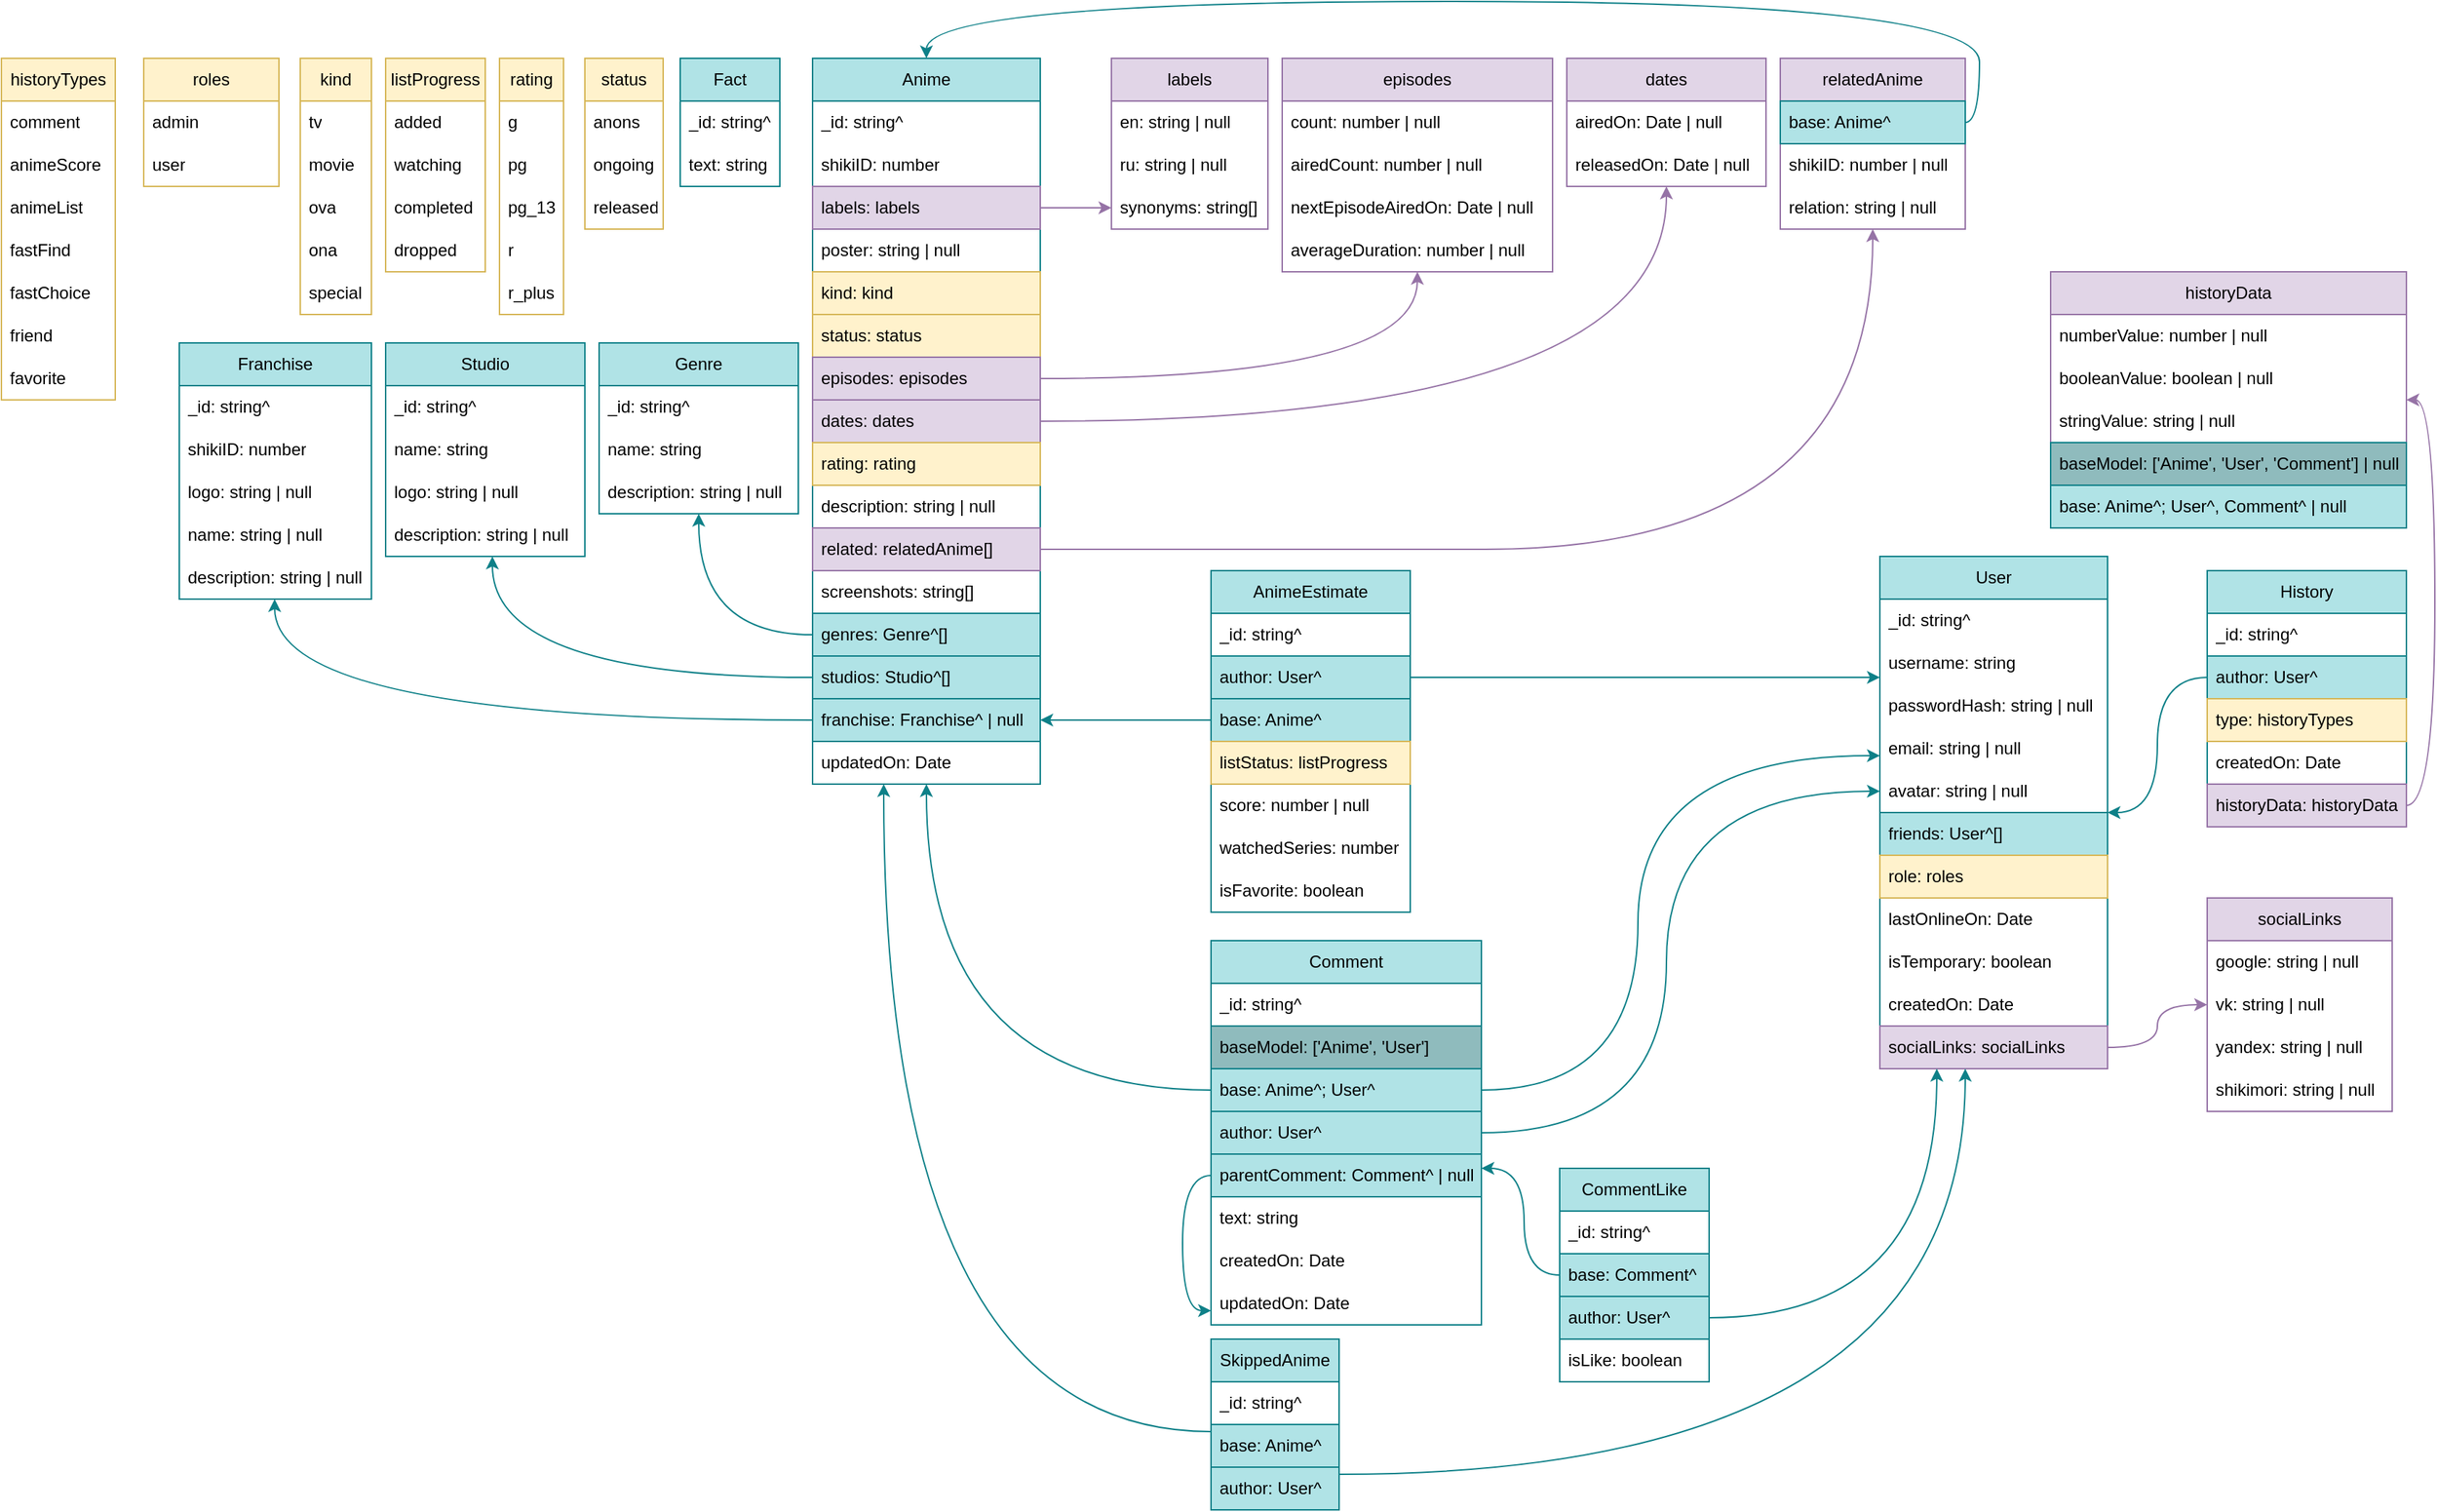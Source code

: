 <mxfile version="26.0.3">
  <diagram name="Страница — 1" id="XKVFJ1GbbV7rKd_0JlMm">
    <mxGraphModel dx="-617" dy="572" grid="1" gridSize="10" guides="1" tooltips="1" connect="1" arrows="1" fold="1" page="1" pageScale="1" pageWidth="827" pageHeight="1169" math="0" shadow="0">
      <root>
        <mxCell id="0" />
        <mxCell id="1" parent="0" />
        <mxCell id="zZ4p3Ma7blZlyQDrdSuo-1" value="Fact" style="swimlane;fontStyle=0;childLayout=stackLayout;horizontal=1;startSize=30;horizontalStack=0;resizeParent=1;resizeParentMax=0;resizeLast=0;collapsible=1;marginBottom=0;whiteSpace=wrap;html=1;fillColor=#b0e3e6;strokeColor=#0e8088;" parent="1" vertex="1">
          <mxGeometry x="2197" y="710" width="70" height="90" as="geometry" />
        </mxCell>
        <mxCell id="zZ4p3Ma7blZlyQDrdSuo-2" value="_id: string^" style="text;strokeColor=none;fillColor=none;align=left;verticalAlign=middle;spacingLeft=4;spacingRight=4;overflow=hidden;points=[[0,0.5],[1,0.5]];portConstraint=eastwest;rotatable=0;whiteSpace=wrap;html=1;" parent="zZ4p3Ma7blZlyQDrdSuo-1" vertex="1">
          <mxGeometry y="30" width="70" height="30" as="geometry" />
        </mxCell>
        <mxCell id="zZ4p3Ma7blZlyQDrdSuo-4" value="text: string" style="text;strokeColor=none;fillColor=none;align=left;verticalAlign=middle;spacingLeft=4;spacingRight=4;overflow=hidden;points=[[0,0.5],[1,0.5]];portConstraint=eastwest;rotatable=0;whiteSpace=wrap;html=1;" parent="zZ4p3Ma7blZlyQDrdSuo-1" vertex="1">
          <mxGeometry y="60" width="70" height="30" as="geometry" />
        </mxCell>
        <mxCell id="zZ4p3Ma7blZlyQDrdSuo-5" value="Genre" style="swimlane;fontStyle=0;childLayout=stackLayout;horizontal=1;startSize=30;horizontalStack=0;resizeParent=1;resizeParentMax=0;resizeLast=0;collapsible=1;marginBottom=0;whiteSpace=wrap;html=1;fillColor=#b0e3e6;strokeColor=#0e8088;" parent="1" vertex="1">
          <mxGeometry x="2140" y="910" width="140" height="120" as="geometry" />
        </mxCell>
        <mxCell id="zZ4p3Ma7blZlyQDrdSuo-6" value="_id: string^" style="text;strokeColor=none;fillColor=none;align=left;verticalAlign=middle;spacingLeft=4;spacingRight=4;overflow=hidden;points=[[0,0.5],[1,0.5]];portConstraint=eastwest;rotatable=0;whiteSpace=wrap;html=1;" parent="zZ4p3Ma7blZlyQDrdSuo-5" vertex="1">
          <mxGeometry y="30" width="140" height="30" as="geometry" />
        </mxCell>
        <mxCell id="zZ4p3Ma7blZlyQDrdSuo-7" value="name: string" style="text;strokeColor=none;fillColor=none;align=left;verticalAlign=middle;spacingLeft=4;spacingRight=4;overflow=hidden;points=[[0,0.5],[1,0.5]];portConstraint=eastwest;rotatable=0;whiteSpace=wrap;html=1;" parent="zZ4p3Ma7blZlyQDrdSuo-5" vertex="1">
          <mxGeometry y="60" width="140" height="30" as="geometry" />
        </mxCell>
        <mxCell id="zZ4p3Ma7blZlyQDrdSuo-8" value="description: string | null" style="text;strokeColor=none;fillColor=none;align=left;verticalAlign=middle;spacingLeft=4;spacingRight=4;overflow=hidden;points=[[0,0.5],[1,0.5]];portConstraint=eastwest;rotatable=0;whiteSpace=wrap;html=1;" parent="zZ4p3Ma7blZlyQDrdSuo-5" vertex="1">
          <mxGeometry y="90" width="140" height="30" as="geometry" />
        </mxCell>
        <mxCell id="zZ4p3Ma7blZlyQDrdSuo-31" value="Studio" style="swimlane;fontStyle=0;childLayout=stackLayout;horizontal=1;startSize=30;horizontalStack=0;resizeParent=1;resizeParentMax=0;resizeLast=0;collapsible=1;marginBottom=0;whiteSpace=wrap;html=1;fillColor=#b0e3e6;strokeColor=#0e8088;" parent="1" vertex="1">
          <mxGeometry x="1990" y="910" width="140" height="150" as="geometry" />
        </mxCell>
        <mxCell id="zZ4p3Ma7blZlyQDrdSuo-32" value="_id: string^" style="text;strokeColor=none;fillColor=none;align=left;verticalAlign=middle;spacingLeft=4;spacingRight=4;overflow=hidden;points=[[0,0.5],[1,0.5]];portConstraint=eastwest;rotatable=0;whiteSpace=wrap;html=1;" parent="zZ4p3Ma7blZlyQDrdSuo-31" vertex="1">
          <mxGeometry y="30" width="140" height="30" as="geometry" />
        </mxCell>
        <mxCell id="zZ4p3Ma7blZlyQDrdSuo-35" value="name:&amp;nbsp;&lt;span style=&quot;text-align: center;&quot;&gt;string&lt;/span&gt;" style="text;align=left;verticalAlign=middle;spacingLeft=4;spacingRight=4;overflow=hidden;points=[[0,0.5],[1,0.5]];portConstraint=eastwest;rotatable=0;whiteSpace=wrap;html=1;" parent="zZ4p3Ma7blZlyQDrdSuo-31" vertex="1">
          <mxGeometry y="60" width="140" height="30" as="geometry" />
        </mxCell>
        <mxCell id="zZ4p3Ma7blZlyQDrdSuo-37" value="&lt;div style=&quot;text-align: center;&quot;&gt;&lt;span style=&quot;background-color: initial;&quot;&gt;logo: string | null&lt;/span&gt;&lt;/div&gt;" style="text;strokeColor=none;fillColor=none;align=left;verticalAlign=middle;spacingLeft=4;spacingRight=4;overflow=hidden;points=[[0,0.5],[1,0.5]];portConstraint=eastwest;rotatable=0;whiteSpace=wrap;html=1;" parent="zZ4p3Ma7blZlyQDrdSuo-31" vertex="1">
          <mxGeometry y="90" width="140" height="30" as="geometry" />
        </mxCell>
        <mxCell id="zZ4p3Ma7blZlyQDrdSuo-36" value="description: string | null" style="text;strokeColor=none;fillColor=none;align=left;verticalAlign=middle;spacingLeft=4;spacingRight=4;overflow=hidden;points=[[0,0.5],[1,0.5]];portConstraint=eastwest;rotatable=0;whiteSpace=wrap;html=1;" parent="zZ4p3Ma7blZlyQDrdSuo-31" vertex="1">
          <mxGeometry y="120" width="140" height="30" as="geometry" />
        </mxCell>
        <mxCell id="zZ4p3Ma7blZlyQDrdSuo-41" value="Franchise" style="swimlane;fontStyle=0;childLayout=stackLayout;horizontal=1;startSize=30;horizontalStack=0;resizeParent=1;resizeParentMax=0;resizeLast=0;collapsible=1;marginBottom=0;whiteSpace=wrap;html=1;fillColor=#b0e3e6;strokeColor=#0e8088;" parent="1" vertex="1">
          <mxGeometry x="1845" y="910" width="135" height="180" as="geometry">
            <mxRectangle x="2610" y="1110" width="90" height="30" as="alternateBounds" />
          </mxGeometry>
        </mxCell>
        <mxCell id="zZ4p3Ma7blZlyQDrdSuo-42" value="_id: string^" style="text;strokeColor=none;fillColor=none;align=left;verticalAlign=middle;spacingLeft=4;spacingRight=4;overflow=hidden;points=[[0,0.5],[1,0.5]];portConstraint=eastwest;rotatable=0;whiteSpace=wrap;html=1;" parent="zZ4p3Ma7blZlyQDrdSuo-41" vertex="1">
          <mxGeometry y="30" width="135" height="30" as="geometry" />
        </mxCell>
        <mxCell id="TUELedt9HA0YeExGrcue-5" value="shikiID: number" style="text;strokeColor=none;fillColor=none;align=left;verticalAlign=middle;spacingLeft=4;spacingRight=4;overflow=hidden;points=[[0,0.5],[1,0.5]];portConstraint=eastwest;rotatable=0;whiteSpace=wrap;html=1;" parent="zZ4p3Ma7blZlyQDrdSuo-41" vertex="1">
          <mxGeometry y="60" width="135" height="30" as="geometry" />
        </mxCell>
        <mxCell id="zZ4p3Ma7blZlyQDrdSuo-45" value="&lt;div style=&quot;text-align: center;&quot;&gt;&lt;span style=&quot;background-color: initial;&quot;&gt;logo: string | null&lt;/span&gt;&lt;/div&gt;" style="text;strokeColor=none;fillColor=none;align=left;verticalAlign=middle;spacingLeft=4;spacingRight=4;overflow=hidden;points=[[0,0.5],[1,0.5]];portConstraint=eastwest;rotatable=0;whiteSpace=wrap;html=1;" parent="zZ4p3Ma7blZlyQDrdSuo-41" vertex="1">
          <mxGeometry y="90" width="135" height="30" as="geometry" />
        </mxCell>
        <mxCell id="TUELedt9HA0YeExGrcue-6" value="name: string | null" style="text;strokeColor=none;fillColor=none;align=left;verticalAlign=middle;spacingLeft=4;spacingRight=4;overflow=hidden;points=[[0,0.5],[1,0.5]];portConstraint=eastwest;rotatable=0;whiteSpace=wrap;html=1;" parent="zZ4p3Ma7blZlyQDrdSuo-41" vertex="1">
          <mxGeometry y="120" width="135" height="30" as="geometry" />
        </mxCell>
        <mxCell id="TUELedt9HA0YeExGrcue-7" value="description: string | null" style="text;strokeColor=none;fillColor=none;align=left;verticalAlign=middle;spacingLeft=4;spacingRight=4;overflow=hidden;points=[[0,0.5],[1,0.5]];portConstraint=eastwest;rotatable=0;whiteSpace=wrap;html=1;" parent="zZ4p3Ma7blZlyQDrdSuo-41" vertex="1">
          <mxGeometry y="150" width="135" height="30" as="geometry" />
        </mxCell>
        <mxCell id="zZ4p3Ma7blZlyQDrdSuo-47" value="Comment" style="swimlane;fontStyle=0;childLayout=stackLayout;horizontal=1;startSize=30;horizontalStack=0;resizeParent=1;resizeParentMax=0;resizeLast=0;collapsible=1;marginBottom=0;whiteSpace=wrap;html=1;fillColor=#b0e3e6;strokeColor=#0e8088;" parent="1" vertex="1">
          <mxGeometry x="2570" y="1330" width="190" height="270" as="geometry" />
        </mxCell>
        <mxCell id="zZ4p3Ma7blZlyQDrdSuo-48" value="_id: string^" style="text;strokeColor=none;fillColor=none;align=left;verticalAlign=middle;spacingLeft=4;spacingRight=4;overflow=hidden;points=[[0,0.5],[1,0.5]];portConstraint=eastwest;rotatable=0;whiteSpace=wrap;html=1;" parent="zZ4p3Ma7blZlyQDrdSuo-47" vertex="1">
          <mxGeometry y="30" width="190" height="30" as="geometry" />
        </mxCell>
        <mxCell id="Mb7cMFVNj6YWCE88SbZP-13" value="&lt;div style=&quot;text-align: center;&quot;&gt;&lt;span style=&quot;background-color: initial;&quot;&gt;baseModel:&amp;nbsp;[&#39;Anime&#39;, &#39;User&#39;]&lt;/span&gt;&lt;/div&gt;" style="text;strokeColor=#0e8088;fillColor=light-dark(#8fbbbd, #103c3f);align=left;verticalAlign=middle;spacingLeft=4;spacingRight=4;overflow=hidden;points=[[0,0.5],[1,0.5]];portConstraint=eastwest;rotatable=0;whiteSpace=wrap;html=1;" parent="zZ4p3Ma7blZlyQDrdSuo-47" vertex="1">
          <mxGeometry y="60" width="190" height="30" as="geometry" />
        </mxCell>
        <mxCell id="zZ4p3Ma7blZlyQDrdSuo-92" value="&lt;div style=&quot;text-align: center;&quot;&gt;&lt;span style=&quot;background-color: initial;&quot;&gt;base: Anime^; User^&lt;/span&gt;&lt;/div&gt;" style="text;strokeColor=#0e8088;fillColor=#b0e3e6;align=left;verticalAlign=middle;spacingLeft=4;spacingRight=4;overflow=hidden;points=[[0,0.5],[1,0.5]];portConstraint=eastwest;rotatable=0;whiteSpace=wrap;html=1;" parent="zZ4p3Ma7blZlyQDrdSuo-47" vertex="1">
          <mxGeometry y="90" width="190" height="30" as="geometry" />
        </mxCell>
        <mxCell id="zZ4p3Ma7blZlyQDrdSuo-49" value="&lt;div style=&quot;text-align: center;&quot;&gt;&lt;span style=&quot;background-color: initial;&quot;&gt;author: User^&lt;/span&gt;&lt;/div&gt;" style="text;strokeColor=#0e8088;fillColor=#b0e3e6;align=left;verticalAlign=middle;spacingLeft=4;spacingRight=4;overflow=hidden;points=[[0,0.5],[1,0.5]];portConstraint=eastwest;rotatable=0;whiteSpace=wrap;html=1;" parent="zZ4p3Ma7blZlyQDrdSuo-47" vertex="1">
          <mxGeometry y="120" width="190" height="30" as="geometry" />
        </mxCell>
        <mxCell id="TUELedt9HA0YeExGrcue-19" value="&lt;div style=&quot;text-align: center;&quot;&gt;&lt;span style=&quot;background-color: initial;&quot;&gt;parentComment: Comment^ | null&lt;/span&gt;&lt;/div&gt;" style="text;strokeColor=#0e8088;fillColor=#b0e3e6;align=left;verticalAlign=middle;spacingLeft=4;spacingRight=4;overflow=hidden;points=[[0,0.5],[1,0.5]];portConstraint=eastwest;rotatable=0;whiteSpace=wrap;html=1;" parent="zZ4p3Ma7blZlyQDrdSuo-47" vertex="1">
          <mxGeometry y="150" width="190" height="30" as="geometry" />
        </mxCell>
        <mxCell id="zZ4p3Ma7blZlyQDrdSuo-50" value="&lt;div style=&quot;text-align: center;&quot;&gt;&lt;span style=&quot;background-color: initial;&quot;&gt;text: string&lt;/span&gt;&lt;/div&gt;" style="text;strokeColor=none;fillColor=none;align=left;verticalAlign=middle;spacingLeft=4;spacingRight=4;overflow=hidden;points=[[0,0.5],[1,0.5]];portConstraint=eastwest;rotatable=0;whiteSpace=wrap;html=1;" parent="zZ4p3Ma7blZlyQDrdSuo-47" vertex="1">
          <mxGeometry y="180" width="190" height="30" as="geometry" />
        </mxCell>
        <mxCell id="TUELedt9HA0YeExGrcue-20" style="edgeStyle=orthogonalEdgeStyle;rounded=0;orthogonalLoop=1;jettySize=auto;html=1;fillColor=#1ba1e2;strokeColor=#0E8088;curved=1;" parent="zZ4p3Ma7blZlyQDrdSuo-47" source="TUELedt9HA0YeExGrcue-19" target="zZ4p3Ma7blZlyQDrdSuo-47" edge="1">
          <mxGeometry relative="1" as="geometry">
            <Array as="points">
              <mxPoint x="-20" y="165" />
              <mxPoint x="-20" y="260" />
            </Array>
          </mxGeometry>
        </mxCell>
        <mxCell id="0y52xz_n6hfbKLtRk1o--20" value="createdOn: Date" style="text;strokeColor=none;fillColor=none;align=left;verticalAlign=middle;spacingLeft=4;spacingRight=4;overflow=hidden;points=[[0,0.5],[1,0.5]];portConstraint=eastwest;rotatable=0;whiteSpace=wrap;html=1;" parent="zZ4p3Ma7blZlyQDrdSuo-47" vertex="1">
          <mxGeometry y="210" width="190" height="30" as="geometry" />
        </mxCell>
        <mxCell id="0y52xz_n6hfbKLtRk1o--19" value="updatedOn: Date" style="text;strokeColor=none;fillColor=none;align=left;verticalAlign=middle;spacingLeft=4;spacingRight=4;overflow=hidden;points=[[0,0.5],[1,0.5]];portConstraint=eastwest;rotatable=0;whiteSpace=wrap;html=1;" parent="zZ4p3Ma7blZlyQDrdSuo-47" vertex="1">
          <mxGeometry y="240" width="190" height="30" as="geometry" />
        </mxCell>
        <mxCell id="zCz9-yZ-BNrnuggZIsPc-2" value="Anime" style="swimlane;fontStyle=0;childLayout=stackLayout;horizontal=1;startSize=30;horizontalStack=0;resizeParent=1;resizeParentMax=0;resizeLast=0;collapsible=1;marginBottom=0;whiteSpace=wrap;html=1;fillColor=#b0e3e6;strokeColor=#0e8088;" parent="1" vertex="1">
          <mxGeometry x="2290" y="710" width="160" height="510" as="geometry" />
        </mxCell>
        <mxCell id="zCz9-yZ-BNrnuggZIsPc-3" value="_id: string^" style="text;strokeColor=none;fillColor=none;align=left;verticalAlign=middle;spacingLeft=4;spacingRight=4;overflow=hidden;points=[[0,0.5],[1,0.5]];portConstraint=eastwest;rotatable=0;whiteSpace=wrap;html=1;" parent="zCz9-yZ-BNrnuggZIsPc-2" vertex="1">
          <mxGeometry y="30" width="160" height="30" as="geometry" />
        </mxCell>
        <mxCell id="zCz9-yZ-BNrnuggZIsPc-6" value="shikiID: number" style="text;strokeColor=none;fillColor=none;align=left;verticalAlign=middle;spacingLeft=4;spacingRight=4;overflow=hidden;points=[[0,0.5],[1,0.5]];portConstraint=eastwest;rotatable=0;whiteSpace=wrap;html=1;" parent="zCz9-yZ-BNrnuggZIsPc-2" vertex="1">
          <mxGeometry y="60" width="160" height="30" as="geometry" />
        </mxCell>
        <mxCell id="zCz9-yZ-BNrnuggZIsPc-7" value="labels: labels" style="text;strokeColor=#9673a6;fillColor=#e1d5e7;align=left;verticalAlign=middle;spacingLeft=4;spacingRight=4;overflow=hidden;points=[[0,0.5],[1,0.5]];portConstraint=eastwest;rotatable=0;whiteSpace=wrap;html=1;" parent="zCz9-yZ-BNrnuggZIsPc-2" vertex="1">
          <mxGeometry y="90" width="160" height="30" as="geometry" />
        </mxCell>
        <mxCell id="zCz9-yZ-BNrnuggZIsPc-15" value="poster: string | null" style="text;strokeColor=none;fillColor=none;align=left;verticalAlign=middle;spacingLeft=4;spacingRight=4;overflow=hidden;points=[[0,0.5],[1,0.5]];portConstraint=eastwest;rotatable=0;whiteSpace=wrap;html=1;" parent="zCz9-yZ-BNrnuggZIsPc-2" vertex="1">
          <mxGeometry y="120" width="160" height="30" as="geometry" />
        </mxCell>
        <mxCell id="zCz9-yZ-BNrnuggZIsPc-16" value="kind: kind" style="text;strokeColor=#d6b656;fillColor=#fff2cc;align=left;verticalAlign=middle;spacingLeft=4;spacingRight=4;overflow=hidden;points=[[0,0.5],[1,0.5]];portConstraint=eastwest;rotatable=0;whiteSpace=wrap;html=1;" parent="zCz9-yZ-BNrnuggZIsPc-2" vertex="1">
          <mxGeometry y="150" width="160" height="30" as="geometry" />
        </mxCell>
        <mxCell id="zCz9-yZ-BNrnuggZIsPc-44" value="status: status" style="text;strokeColor=#d6b656;fillColor=#fff2cc;align=left;verticalAlign=middle;spacingLeft=4;spacingRight=4;overflow=hidden;points=[[0,0.5],[1,0.5]];portConstraint=eastwest;rotatable=0;whiteSpace=wrap;html=1;" parent="zCz9-yZ-BNrnuggZIsPc-2" vertex="1">
          <mxGeometry y="180" width="160" height="30" as="geometry" />
        </mxCell>
        <mxCell id="zCz9-yZ-BNrnuggZIsPc-54" value="episodes: episodes" style="text;strokeColor=#9673a6;fillColor=#e1d5e7;align=left;verticalAlign=middle;spacingLeft=4;spacingRight=4;overflow=hidden;points=[[0,0.5],[1,0.5]];portConstraint=eastwest;rotatable=0;whiteSpace=wrap;html=1;" parent="zCz9-yZ-BNrnuggZIsPc-2" vertex="1">
          <mxGeometry y="210" width="160" height="30" as="geometry" />
        </mxCell>
        <mxCell id="zCz9-yZ-BNrnuggZIsPc-72" value="dates: dates" style="text;strokeColor=#9673a6;fillColor=#e1d5e7;align=left;verticalAlign=middle;spacingLeft=4;spacingRight=4;overflow=hidden;points=[[0,0.5],[1,0.5]];portConstraint=eastwest;rotatable=0;whiteSpace=wrap;html=1;" parent="zCz9-yZ-BNrnuggZIsPc-2" vertex="1">
          <mxGeometry y="240" width="160" height="30" as="geometry" />
        </mxCell>
        <mxCell id="zCz9-yZ-BNrnuggZIsPc-77" value="rating: rating" style="text;strokeColor=#d6b656;fillColor=#fff2cc;align=left;verticalAlign=middle;spacingLeft=4;spacingRight=4;overflow=hidden;points=[[0,0.5],[1,0.5]];portConstraint=eastwest;rotatable=0;whiteSpace=wrap;html=1;" parent="zCz9-yZ-BNrnuggZIsPc-2" vertex="1">
          <mxGeometry y="270" width="160" height="30" as="geometry" />
        </mxCell>
        <mxCell id="zCz9-yZ-BNrnuggZIsPc-86" value="description: string | null" style="text;strokeColor=none;fillColor=none;align=left;verticalAlign=middle;spacingLeft=4;spacingRight=4;overflow=hidden;points=[[0,0.5],[1,0.5]];portConstraint=eastwest;rotatable=0;whiteSpace=wrap;html=1;" parent="zCz9-yZ-BNrnuggZIsPc-2" vertex="1">
          <mxGeometry y="300" width="160" height="30" as="geometry" />
        </mxCell>
        <mxCell id="jFXlIMssa5CcWGej5E4a-13" value="related: relatedAnime[]" style="text;strokeColor=#9673a6;fillColor=#e1d5e7;align=left;verticalAlign=middle;spacingLeft=4;spacingRight=4;overflow=hidden;points=[[0,0.5],[1,0.5]];portConstraint=eastwest;rotatable=0;whiteSpace=wrap;html=1;" parent="zCz9-yZ-BNrnuggZIsPc-2" vertex="1">
          <mxGeometry y="330" width="160" height="30" as="geometry" />
        </mxCell>
        <mxCell id="zCz9-yZ-BNrnuggZIsPc-87" value="screenshots: string[]" style="text;strokeColor=none;fillColor=none;align=left;verticalAlign=middle;spacingLeft=4;spacingRight=4;overflow=hidden;points=[[0,0.5],[1,0.5]];portConstraint=eastwest;rotatable=0;whiteSpace=wrap;html=1;" parent="zCz9-yZ-BNrnuggZIsPc-2" vertex="1">
          <mxGeometry y="360" width="160" height="30" as="geometry" />
        </mxCell>
        <mxCell id="zCz9-yZ-BNrnuggZIsPc-89" value="genres: Genre^[]" style="text;strokeColor=#0e8088;fillColor=#b0e3e6;align=left;verticalAlign=middle;spacingLeft=4;spacingRight=4;overflow=hidden;points=[[0,0.5],[1,0.5]];portConstraint=eastwest;rotatable=0;whiteSpace=wrap;html=1;" parent="zCz9-yZ-BNrnuggZIsPc-2" vertex="1">
          <mxGeometry y="390" width="160" height="30" as="geometry" />
        </mxCell>
        <mxCell id="zCz9-yZ-BNrnuggZIsPc-92" value="studios: Studio^[]" style="text;strokeColor=#0e8088;fillColor=#b0e3e6;align=left;verticalAlign=middle;spacingLeft=4;spacingRight=4;overflow=hidden;points=[[0,0.5],[1,0.5]];portConstraint=eastwest;rotatable=0;whiteSpace=wrap;html=1;" parent="zCz9-yZ-BNrnuggZIsPc-2" vertex="1">
          <mxGeometry y="420" width="160" height="30" as="geometry" />
        </mxCell>
        <mxCell id="zCz9-yZ-BNrnuggZIsPc-94" value="franchise: Franchise^ | null" style="text;strokeColor=#0e8088;fillColor=#b0e3e6;align=left;verticalAlign=middle;spacingLeft=4;spacingRight=4;overflow=hidden;points=[[0,0.5],[1,0.5]];portConstraint=eastwest;rotatable=0;whiteSpace=wrap;html=1;" parent="zCz9-yZ-BNrnuggZIsPc-2" vertex="1">
          <mxGeometry y="450" width="160" height="30" as="geometry" />
        </mxCell>
        <mxCell id="zCz9-yZ-BNrnuggZIsPc-96" value="updatedOn: Date" style="text;strokeColor=none;fillColor=none;align=left;verticalAlign=middle;spacingLeft=4;spacingRight=4;overflow=hidden;points=[[0,0.5],[1,0.5]];portConstraint=eastwest;rotatable=0;whiteSpace=wrap;html=1;" parent="zCz9-yZ-BNrnuggZIsPc-2" vertex="1">
          <mxGeometry y="480" width="160" height="30" as="geometry" />
        </mxCell>
        <mxCell id="zCz9-yZ-BNrnuggZIsPc-9" value="&lt;span style=&quot;text-align: left;&quot;&gt;labels&lt;/span&gt;" style="swimlane;fontStyle=0;childLayout=stackLayout;horizontal=1;startSize=30;horizontalStack=0;resizeParent=1;resizeParentMax=0;resizeLast=0;collapsible=1;marginBottom=0;whiteSpace=wrap;html=1;fillColor=#e1d5e7;strokeColor=#9673a6;" parent="1" vertex="1">
          <mxGeometry x="2500" y="710" width="110" height="120" as="geometry" />
        </mxCell>
        <mxCell id="zCz9-yZ-BNrnuggZIsPc-11" value="en: string | null" style="text;strokeColor=none;fillColor=none;align=left;verticalAlign=middle;spacingLeft=4;spacingRight=4;overflow=hidden;points=[[0,0.5],[1,0.5]];portConstraint=eastwest;rotatable=0;whiteSpace=wrap;html=1;" parent="zCz9-yZ-BNrnuggZIsPc-9" vertex="1">
          <mxGeometry y="30" width="110" height="30" as="geometry" />
        </mxCell>
        <mxCell id="zCz9-yZ-BNrnuggZIsPc-12" value="ru: string&amp;nbsp;| null" style="text;strokeColor=none;fillColor=none;align=left;verticalAlign=middle;spacingLeft=4;spacingRight=4;overflow=hidden;points=[[0,0.5],[1,0.5]];portConstraint=eastwest;rotatable=0;whiteSpace=wrap;html=1;" parent="zCz9-yZ-BNrnuggZIsPc-9" vertex="1">
          <mxGeometry y="60" width="110" height="30" as="geometry" />
        </mxCell>
        <mxCell id="zCz9-yZ-BNrnuggZIsPc-13" value="synonyms: string[]" style="text;strokeColor=none;fillColor=none;align=left;verticalAlign=middle;spacingLeft=4;spacingRight=4;overflow=hidden;points=[[0,0.5],[1,0.5]];portConstraint=eastwest;rotatable=0;whiteSpace=wrap;html=1;" parent="zCz9-yZ-BNrnuggZIsPc-9" vertex="1">
          <mxGeometry y="90" width="110" height="30" as="geometry" />
        </mxCell>
        <mxCell id="zCz9-yZ-BNrnuggZIsPc-17" value="&lt;span style=&quot;text-align: left;&quot;&gt;kind&lt;/span&gt;" style="swimlane;fontStyle=0;childLayout=stackLayout;horizontal=1;startSize=30;horizontalStack=0;resizeParent=1;resizeParentMax=0;resizeLast=0;collapsible=1;marginBottom=0;whiteSpace=wrap;html=1;fillColor=#fff2cc;strokeColor=#d6b656;" parent="1" vertex="1">
          <mxGeometry x="1930" y="710" width="50" height="180" as="geometry" />
        </mxCell>
        <mxCell id="zCz9-yZ-BNrnuggZIsPc-18" value="tv" style="text;strokeColor=none;fillColor=none;align=left;verticalAlign=middle;spacingLeft=4;spacingRight=4;overflow=hidden;points=[[0,0.5],[1,0.5]];portConstraint=eastwest;rotatable=0;whiteSpace=wrap;html=1;" parent="zCz9-yZ-BNrnuggZIsPc-17" vertex="1">
          <mxGeometry y="30" width="50" height="30" as="geometry" />
        </mxCell>
        <mxCell id="zCz9-yZ-BNrnuggZIsPc-19" value="movie" style="text;strokeColor=none;fillColor=none;align=left;verticalAlign=middle;spacingLeft=4;spacingRight=4;overflow=hidden;points=[[0,0.5],[1,0.5]];portConstraint=eastwest;rotatable=0;whiteSpace=wrap;html=1;" parent="zCz9-yZ-BNrnuggZIsPc-17" vertex="1">
          <mxGeometry y="60" width="50" height="30" as="geometry" />
        </mxCell>
        <mxCell id="zCz9-yZ-BNrnuggZIsPc-20" value="ova" style="text;strokeColor=none;fillColor=none;align=left;verticalAlign=middle;spacingLeft=4;spacingRight=4;overflow=hidden;points=[[0,0.5],[1,0.5]];portConstraint=eastwest;rotatable=0;whiteSpace=wrap;html=1;" parent="zCz9-yZ-BNrnuggZIsPc-17" vertex="1">
          <mxGeometry y="90" width="50" height="30" as="geometry" />
        </mxCell>
        <mxCell id="zCz9-yZ-BNrnuggZIsPc-21" value="ona" style="text;strokeColor=none;fillColor=none;align=left;verticalAlign=middle;spacingLeft=4;spacingRight=4;overflow=hidden;points=[[0,0.5],[1,0.5]];portConstraint=eastwest;rotatable=0;whiteSpace=wrap;html=1;" parent="zCz9-yZ-BNrnuggZIsPc-17" vertex="1">
          <mxGeometry y="120" width="50" height="30" as="geometry" />
        </mxCell>
        <mxCell id="zCz9-yZ-BNrnuggZIsPc-22" value="special" style="text;strokeColor=none;fillColor=none;align=left;verticalAlign=middle;spacingLeft=4;spacingRight=4;overflow=hidden;points=[[0,0.5],[1,0.5]];portConstraint=eastwest;rotatable=0;whiteSpace=wrap;html=1;" parent="zCz9-yZ-BNrnuggZIsPc-17" vertex="1">
          <mxGeometry y="150" width="50" height="30" as="geometry" />
        </mxCell>
        <mxCell id="zCz9-yZ-BNrnuggZIsPc-45" value="&lt;span style=&quot;text-align: left;&quot;&gt;status&lt;/span&gt;" style="swimlane;fontStyle=0;childLayout=stackLayout;horizontal=1;startSize=30;horizontalStack=0;resizeParent=1;resizeParentMax=0;resizeLast=0;collapsible=1;marginBottom=0;whiteSpace=wrap;html=1;fillColor=#fff2cc;strokeColor=#d6b656;" parent="1" vertex="1">
          <mxGeometry x="2130" y="710" width="55" height="120" as="geometry" />
        </mxCell>
        <mxCell id="zCz9-yZ-BNrnuggZIsPc-46" value="anons" style="text;strokeColor=none;fillColor=none;align=left;verticalAlign=middle;spacingLeft=4;spacingRight=4;overflow=hidden;points=[[0,0.5],[1,0.5]];portConstraint=eastwest;rotatable=0;whiteSpace=wrap;html=1;" parent="zCz9-yZ-BNrnuggZIsPc-45" vertex="1">
          <mxGeometry y="30" width="55" height="30" as="geometry" />
        </mxCell>
        <mxCell id="zCz9-yZ-BNrnuggZIsPc-47" value="ongoing" style="text;strokeColor=none;fillColor=none;align=left;verticalAlign=middle;spacingLeft=4;spacingRight=4;overflow=hidden;points=[[0,0.5],[1,0.5]];portConstraint=eastwest;rotatable=0;whiteSpace=wrap;html=1;" parent="zCz9-yZ-BNrnuggZIsPc-45" vertex="1">
          <mxGeometry y="60" width="55" height="30" as="geometry" />
        </mxCell>
        <mxCell id="zCz9-yZ-BNrnuggZIsPc-48" value="released" style="text;strokeColor=none;fillColor=none;align=left;verticalAlign=middle;spacingLeft=4;spacingRight=4;overflow=hidden;points=[[0,0.5],[1,0.5]];portConstraint=eastwest;rotatable=0;whiteSpace=wrap;html=1;" parent="zCz9-yZ-BNrnuggZIsPc-45" vertex="1">
          <mxGeometry y="90" width="55" height="30" as="geometry" />
        </mxCell>
        <mxCell id="zCz9-yZ-BNrnuggZIsPc-55" value="&lt;span style=&quot;text-align: left;&quot;&gt;episodes&lt;/span&gt;" style="swimlane;fontStyle=0;childLayout=stackLayout;horizontal=1;startSize=30;horizontalStack=0;resizeParent=1;resizeParentMax=0;resizeLast=0;collapsible=1;marginBottom=0;whiteSpace=wrap;html=1;fillColor=#e1d5e7;strokeColor=#9673a6;" parent="1" vertex="1">
          <mxGeometry x="2620" y="710" width="190" height="150" as="geometry">
            <mxRectangle x="-200" y="1930" width="90" height="30" as="alternateBounds" />
          </mxGeometry>
        </mxCell>
        <mxCell id="zCz9-yZ-BNrnuggZIsPc-56" value="count: number | null" style="text;strokeColor=none;fillColor=none;align=left;verticalAlign=middle;spacingLeft=4;spacingRight=4;overflow=hidden;points=[[0,0.5],[1,0.5]];portConstraint=eastwest;rotatable=0;whiteSpace=wrap;html=1;" parent="zCz9-yZ-BNrnuggZIsPc-55" vertex="1">
          <mxGeometry y="30" width="190" height="30" as="geometry" />
        </mxCell>
        <mxCell id="TUELedt9HA0YeExGrcue-1" value="airedCount: number | null" style="text;strokeColor=none;fillColor=none;align=left;verticalAlign=middle;spacingLeft=4;spacingRight=4;overflow=hidden;points=[[0,0.5],[1,0.5]];portConstraint=eastwest;rotatable=0;whiteSpace=wrap;html=1;" parent="zCz9-yZ-BNrnuggZIsPc-55" vertex="1">
          <mxGeometry y="60" width="190" height="30" as="geometry" />
        </mxCell>
        <mxCell id="TUELedt9HA0YeExGrcue-2" value="nextEpisodeAiredOn: Date | null" style="text;strokeColor=none;fillColor=none;align=left;verticalAlign=middle;spacingLeft=4;spacingRight=4;overflow=hidden;points=[[0,0.5],[1,0.5]];portConstraint=eastwest;rotatable=0;whiteSpace=wrap;html=1;" parent="zCz9-yZ-BNrnuggZIsPc-55" vertex="1">
          <mxGeometry y="90" width="190" height="30" as="geometry" />
        </mxCell>
        <mxCell id="TUELedt9HA0YeExGrcue-4" value="averageDuration: number | null" style="text;strokeColor=none;fillColor=none;align=left;verticalAlign=middle;spacingLeft=4;spacingRight=4;overflow=hidden;points=[[0,0.5],[1,0.5]];portConstraint=eastwest;rotatable=0;whiteSpace=wrap;html=1;" parent="zCz9-yZ-BNrnuggZIsPc-55" vertex="1">
          <mxGeometry y="120" width="190" height="30" as="geometry" />
        </mxCell>
        <mxCell id="zCz9-yZ-BNrnuggZIsPc-73" value="&lt;span style=&quot;text-align: left;&quot;&gt;dates&lt;/span&gt;" style="swimlane;fontStyle=0;childLayout=stackLayout;horizontal=1;startSize=30;horizontalStack=0;resizeParent=1;resizeParentMax=0;resizeLast=0;collapsible=1;marginBottom=0;whiteSpace=wrap;html=1;fillColor=#e1d5e7;strokeColor=#9673a6;" parent="1" vertex="1">
          <mxGeometry x="2820" y="710" width="140" height="90" as="geometry" />
        </mxCell>
        <mxCell id="zCz9-yZ-BNrnuggZIsPc-74" value="airedOn: Date | null" style="text;strokeColor=none;fillColor=none;align=left;verticalAlign=middle;spacingLeft=4;spacingRight=4;overflow=hidden;points=[[0,0.5],[1,0.5]];portConstraint=eastwest;rotatable=0;whiteSpace=wrap;html=1;" parent="zCz9-yZ-BNrnuggZIsPc-73" vertex="1">
          <mxGeometry y="30" width="140" height="30" as="geometry" />
        </mxCell>
        <mxCell id="zCz9-yZ-BNrnuggZIsPc-75" value="releasedOn: Date | null" style="text;strokeColor=none;fillColor=none;align=left;verticalAlign=middle;spacingLeft=4;spacingRight=4;overflow=hidden;points=[[0,0.5],[1,0.5]];portConstraint=eastwest;rotatable=0;whiteSpace=wrap;html=1;" parent="zCz9-yZ-BNrnuggZIsPc-73" vertex="1">
          <mxGeometry y="60" width="140" height="30" as="geometry" />
        </mxCell>
        <mxCell id="zCz9-yZ-BNrnuggZIsPc-78" value="&lt;span style=&quot;text-align: left;&quot;&gt;rating&lt;/span&gt;" style="swimlane;fontStyle=0;childLayout=stackLayout;horizontal=1;startSize=30;horizontalStack=0;resizeParent=1;resizeParentMax=0;resizeLast=0;collapsible=1;marginBottom=0;whiteSpace=wrap;html=1;fillColor=#fff2cc;strokeColor=#d6b656;" parent="1" vertex="1">
          <mxGeometry x="2070" y="710" width="45" height="180" as="geometry" />
        </mxCell>
        <mxCell id="zCz9-yZ-BNrnuggZIsPc-79" value="g" style="text;strokeColor=none;fillColor=none;align=left;verticalAlign=middle;spacingLeft=4;spacingRight=4;overflow=hidden;points=[[0,0.5],[1,0.5]];portConstraint=eastwest;rotatable=0;whiteSpace=wrap;html=1;" parent="zCz9-yZ-BNrnuggZIsPc-78" vertex="1">
          <mxGeometry y="30" width="45" height="30" as="geometry" />
        </mxCell>
        <mxCell id="zCz9-yZ-BNrnuggZIsPc-80" value="pg" style="text;strokeColor=none;fillColor=none;align=left;verticalAlign=middle;spacingLeft=4;spacingRight=4;overflow=hidden;points=[[0,0.5],[1,0.5]];portConstraint=eastwest;rotatable=0;whiteSpace=wrap;html=1;" parent="zCz9-yZ-BNrnuggZIsPc-78" vertex="1">
          <mxGeometry y="60" width="45" height="30" as="geometry" />
        </mxCell>
        <mxCell id="zCz9-yZ-BNrnuggZIsPc-81" value="pg_13" style="text;strokeColor=none;fillColor=none;align=left;verticalAlign=middle;spacingLeft=4;spacingRight=4;overflow=hidden;points=[[0,0.5],[1,0.5]];portConstraint=eastwest;rotatable=0;whiteSpace=wrap;html=1;" parent="zCz9-yZ-BNrnuggZIsPc-78" vertex="1">
          <mxGeometry y="90" width="45" height="30" as="geometry" />
        </mxCell>
        <mxCell id="zCz9-yZ-BNrnuggZIsPc-82" value="r" style="text;strokeColor=none;fillColor=none;align=left;verticalAlign=middle;spacingLeft=4;spacingRight=4;overflow=hidden;points=[[0,0.5],[1,0.5]];portConstraint=eastwest;rotatable=0;whiteSpace=wrap;html=1;" parent="zCz9-yZ-BNrnuggZIsPc-78" vertex="1">
          <mxGeometry y="120" width="45" height="30" as="geometry" />
        </mxCell>
        <mxCell id="zCz9-yZ-BNrnuggZIsPc-83" value="r_plus" style="text;strokeColor=none;fillColor=none;align=left;verticalAlign=middle;spacingLeft=4;spacingRight=4;overflow=hidden;points=[[0,0.5],[1,0.5]];portConstraint=eastwest;rotatable=0;whiteSpace=wrap;html=1;" parent="zCz9-yZ-BNrnuggZIsPc-78" vertex="1">
          <mxGeometry y="150" width="45" height="30" as="geometry" />
        </mxCell>
        <mxCell id="zCz9-yZ-BNrnuggZIsPc-99" value="AnimeEstimate" style="swimlane;fontStyle=0;childLayout=stackLayout;horizontal=1;startSize=30;horizontalStack=0;resizeParent=1;resizeParentMax=0;resizeLast=0;collapsible=1;marginBottom=0;whiteSpace=wrap;html=1;fillColor=#b0e3e6;strokeColor=#0e8088;" parent="1" vertex="1">
          <mxGeometry x="2570" y="1070" width="140" height="240" as="geometry" />
        </mxCell>
        <mxCell id="zCz9-yZ-BNrnuggZIsPc-100" value="_id: string^" style="text;strokeColor=none;fillColor=none;align=left;verticalAlign=middle;spacingLeft=4;spacingRight=4;overflow=hidden;points=[[0,0.5],[1,0.5]];portConstraint=eastwest;rotatable=0;whiteSpace=wrap;html=1;" parent="zCz9-yZ-BNrnuggZIsPc-99" vertex="1">
          <mxGeometry y="30" width="140" height="30" as="geometry" />
        </mxCell>
        <mxCell id="zCz9-yZ-BNrnuggZIsPc-101" value="&lt;div style=&quot;text-align: center;&quot;&gt;&lt;span style=&quot;background-color: initial;&quot;&gt;author: User^&lt;/span&gt;&lt;/div&gt;" style="text;strokeColor=#0e8088;fillColor=#b0e3e6;align=left;verticalAlign=middle;spacingLeft=4;spacingRight=4;overflow=hidden;points=[[0,0.5],[1,0.5]];portConstraint=eastwest;rotatable=0;whiteSpace=wrap;html=1;" parent="zCz9-yZ-BNrnuggZIsPc-99" vertex="1">
          <mxGeometry y="60" width="140" height="30" as="geometry" />
        </mxCell>
        <mxCell id="6i-AT1Fqz20CTgIHtm6K-2" value="&lt;div style=&quot;text-align: center;&quot;&gt;&lt;span style=&quot;background-color: initial;&quot;&gt;base: Anime^&lt;/span&gt;&lt;/div&gt;" style="text;strokeColor=#0e8088;fillColor=#b0e3e6;align=left;verticalAlign=middle;spacingLeft=4;spacingRight=4;overflow=hidden;points=[[0,0.5],[1,0.5]];portConstraint=eastwest;rotatable=0;whiteSpace=wrap;html=1;" parent="zCz9-yZ-BNrnuggZIsPc-99" vertex="1">
          <mxGeometry y="90" width="140" height="30" as="geometry" />
        </mxCell>
        <mxCell id="zCz9-yZ-BNrnuggZIsPc-102" value="&lt;div style=&quot;text-align: center;&quot;&gt;&lt;span style=&quot;background-color: initial;&quot;&gt;listStatus:&amp;nbsp;&lt;/span&gt;&lt;span style=&quot;background-color: transparent; color: light-dark(rgb(0, 0, 0), rgb(255, 255, 255)); text-align: left;&quot;&gt;listProgress&lt;/span&gt;&lt;/div&gt;" style="text;strokeColor=#d6b656;fillColor=#fff2cc;align=left;verticalAlign=middle;spacingLeft=4;spacingRight=4;overflow=hidden;points=[[0,0.5],[1,0.5]];portConstraint=eastwest;rotatable=0;whiteSpace=wrap;html=1;" parent="zCz9-yZ-BNrnuggZIsPc-99" vertex="1">
          <mxGeometry y="120" width="140" height="30" as="geometry" />
        </mxCell>
        <mxCell id="-emMY_bl1AVXrsjhZbCB-4" value="&lt;div style=&quot;text-align: center;&quot;&gt;&lt;span style=&quot;background-color: transparent; color: light-dark(rgb(0, 0, 0), rgb(255, 255, 255));&quot;&gt;score: number | null&lt;/span&gt;&lt;/div&gt;" style="text;strokeColor=none;fillColor=none;align=left;verticalAlign=middle;spacingLeft=4;spacingRight=4;overflow=hidden;points=[[0,0.5],[1,0.5]];portConstraint=eastwest;rotatable=0;whiteSpace=wrap;html=1;" parent="zCz9-yZ-BNrnuggZIsPc-99" vertex="1">
          <mxGeometry y="150" width="140" height="30" as="geometry" />
        </mxCell>
        <mxCell id="TUELedt9HA0YeExGrcue-10" value="&lt;div style=&quot;text-align: center;&quot;&gt;watchedSeries: number&lt;/div&gt;" style="text;strokeColor=none;fillColor=none;align=left;verticalAlign=middle;spacingLeft=4;spacingRight=4;overflow=hidden;points=[[0,0.5],[1,0.5]];portConstraint=eastwest;rotatable=0;whiteSpace=wrap;html=1;" parent="zCz9-yZ-BNrnuggZIsPc-99" vertex="1">
          <mxGeometry y="180" width="140" height="30" as="geometry" />
        </mxCell>
        <mxCell id="TUELedt9HA0YeExGrcue-31" value="&lt;div style=&quot;text-align: center;&quot;&gt;isFavorite: boolean&lt;/div&gt;" style="text;strokeColor=none;fillColor=none;align=left;verticalAlign=middle;spacingLeft=4;spacingRight=4;overflow=hidden;points=[[0,0.5],[1,0.5]];portConstraint=eastwest;rotatable=0;whiteSpace=wrap;html=1;" parent="zCz9-yZ-BNrnuggZIsPc-99" vertex="1">
          <mxGeometry y="210" width="140" height="30" as="geometry" />
        </mxCell>
        <mxCell id="zCz9-yZ-BNrnuggZIsPc-104" value="&lt;div style=&quot;text-align: left;&quot;&gt;listProgress&lt;/div&gt;" style="swimlane;fontStyle=0;childLayout=stackLayout;horizontal=1;startSize=30;horizontalStack=0;resizeParent=1;resizeParentMax=0;resizeLast=0;collapsible=1;marginBottom=0;whiteSpace=wrap;html=1;fillColor=#fff2cc;strokeColor=#d6b656;" parent="1" vertex="1">
          <mxGeometry x="1990" y="710" width="70" height="150" as="geometry" />
        </mxCell>
        <mxCell id="zCz9-yZ-BNrnuggZIsPc-105" value="added" style="text;strokeColor=none;fillColor=none;align=left;verticalAlign=middle;spacingLeft=4;spacingRight=4;overflow=hidden;points=[[0,0.5],[1,0.5]];portConstraint=eastwest;rotatable=0;whiteSpace=wrap;html=1;" parent="zCz9-yZ-BNrnuggZIsPc-104" vertex="1">
          <mxGeometry y="30" width="70" height="30" as="geometry" />
        </mxCell>
        <mxCell id="zCz9-yZ-BNrnuggZIsPc-106" value="watching" style="text;strokeColor=none;fillColor=none;align=left;verticalAlign=middle;spacingLeft=4;spacingRight=4;overflow=hidden;points=[[0,0.5],[1,0.5]];portConstraint=eastwest;rotatable=0;whiteSpace=wrap;html=1;" parent="zCz9-yZ-BNrnuggZIsPc-104" vertex="1">
          <mxGeometry y="60" width="70" height="30" as="geometry" />
        </mxCell>
        <mxCell id="zCz9-yZ-BNrnuggZIsPc-107" value="completed" style="text;strokeColor=none;fillColor=none;align=left;verticalAlign=middle;spacingLeft=4;spacingRight=4;overflow=hidden;points=[[0,0.5],[1,0.5]];portConstraint=eastwest;rotatable=0;whiteSpace=wrap;html=1;" parent="zCz9-yZ-BNrnuggZIsPc-104" vertex="1">
          <mxGeometry y="90" width="70" height="30" as="geometry" />
        </mxCell>
        <mxCell id="zCz9-yZ-BNrnuggZIsPc-108" value="dropped" style="text;strokeColor=none;fillColor=none;align=left;verticalAlign=middle;spacingLeft=4;spacingRight=4;overflow=hidden;points=[[0,0.5],[1,0.5]];portConstraint=eastwest;rotatable=0;whiteSpace=wrap;html=1;" parent="zCz9-yZ-BNrnuggZIsPc-104" vertex="1">
          <mxGeometry y="120" width="70" height="30" as="geometry" />
        </mxCell>
        <mxCell id="zCz9-yZ-BNrnuggZIsPc-124" value="User" style="swimlane;fontStyle=0;childLayout=stackLayout;horizontal=1;startSize=30;horizontalStack=0;resizeParent=1;resizeParentMax=0;resizeLast=0;collapsible=1;marginBottom=0;whiteSpace=wrap;html=1;fillColor=#b0e3e6;strokeColor=#0e8088;" parent="1" vertex="1">
          <mxGeometry x="3040" y="1060" width="160" height="360" as="geometry">
            <mxRectangle x="3050" y="1060" width="60" height="30" as="alternateBounds" />
          </mxGeometry>
        </mxCell>
        <mxCell id="zCz9-yZ-BNrnuggZIsPc-125" value="_id: string^" style="text;strokeColor=none;fillColor=none;align=left;verticalAlign=middle;spacingLeft=4;spacingRight=4;overflow=hidden;points=[[0,0.5],[1,0.5]];portConstraint=eastwest;rotatable=0;whiteSpace=wrap;html=1;" parent="zCz9-yZ-BNrnuggZIsPc-124" vertex="1">
          <mxGeometry y="30" width="160" height="30" as="geometry" />
        </mxCell>
        <mxCell id="zCz9-yZ-BNrnuggZIsPc-130" value="username: string" style="text;strokeColor=none;fillColor=none;align=left;verticalAlign=middle;spacingLeft=4;spacingRight=4;overflow=hidden;points=[[0,0.5],[1,0.5]];portConstraint=eastwest;rotatable=0;whiteSpace=wrap;html=1;" parent="zCz9-yZ-BNrnuggZIsPc-124" vertex="1">
          <mxGeometry y="60" width="160" height="30" as="geometry" />
        </mxCell>
        <mxCell id="zCz9-yZ-BNrnuggZIsPc-131" value="passwordHash: string | null" style="text;strokeColor=none;fillColor=none;align=left;verticalAlign=middle;spacingLeft=4;spacingRight=4;overflow=hidden;points=[[0,0.5],[1,0.5]];portConstraint=eastwest;rotatable=0;whiteSpace=wrap;html=1;" parent="zCz9-yZ-BNrnuggZIsPc-124" vertex="1">
          <mxGeometry y="90" width="160" height="30" as="geometry" />
        </mxCell>
        <mxCell id="Bq58oDdvyEzg3eXfFJD7-3" value="email: string | null" style="text;strokeColor=none;fillColor=none;align=left;verticalAlign=middle;spacingLeft=4;spacingRight=4;overflow=hidden;points=[[0,0.5],[1,0.5]];portConstraint=eastwest;rotatable=0;whiteSpace=wrap;html=1;" parent="zCz9-yZ-BNrnuggZIsPc-124" vertex="1">
          <mxGeometry y="120" width="160" height="30" as="geometry" />
        </mxCell>
        <mxCell id="zCz9-yZ-BNrnuggZIsPc-133" value="avatar: string | null" style="text;strokeColor=none;fillColor=none;align=left;verticalAlign=middle;spacingLeft=4;spacingRight=4;overflow=hidden;points=[[0,0.5],[1,0.5]];portConstraint=eastwest;rotatable=0;whiteSpace=wrap;html=1;" parent="zCz9-yZ-BNrnuggZIsPc-124" vertex="1">
          <mxGeometry y="150" width="160" height="30" as="geometry" />
        </mxCell>
        <mxCell id="0y52xz_n6hfbKLtRk1o--40" value="&lt;div style=&quot;text-align: center;&quot;&gt;&lt;span style=&quot;background-color: initial;&quot;&gt;friends: User^[]&lt;/span&gt;&lt;/div&gt;" style="text;strokeColor=#0e8088;fillColor=#b0e3e6;align=left;verticalAlign=middle;spacingLeft=4;spacingRight=4;overflow=hidden;points=[[0,0.5],[1,0.5]];portConstraint=eastwest;rotatable=0;whiteSpace=wrap;html=1;" parent="zCz9-yZ-BNrnuggZIsPc-124" vertex="1">
          <mxGeometry y="180" width="160" height="30" as="geometry" />
        </mxCell>
        <mxCell id="EvXCoYh_Iv4l8Tkv4q0_-19" value="role: roles" style="text;strokeColor=#d6b656;fillColor=#fff2cc;align=left;verticalAlign=middle;spacingLeft=4;spacingRight=4;overflow=hidden;points=[[0,0.5],[1,0.5]];portConstraint=eastwest;rotatable=0;whiteSpace=wrap;html=1;" parent="zCz9-yZ-BNrnuggZIsPc-124" vertex="1">
          <mxGeometry y="210" width="160" height="30" as="geometry" />
        </mxCell>
        <mxCell id="0y52xz_n6hfbKLtRk1o--10" value="lastOnlineOn: Date" style="text;strokeColor=none;fillColor=none;align=left;verticalAlign=middle;spacingLeft=4;spacingRight=4;overflow=hidden;points=[[0,0.5],[1,0.5]];portConstraint=eastwest;rotatable=0;whiteSpace=wrap;html=1;" parent="zCz9-yZ-BNrnuggZIsPc-124" vertex="1">
          <mxGeometry y="240" width="160" height="30" as="geometry" />
        </mxCell>
        <mxCell id="Mb7cMFVNj6YWCE88SbZP-18" value="isTemporary: boolean" style="text;strokeColor=none;fillColor=none;align=left;verticalAlign=middle;spacingLeft=4;spacingRight=4;overflow=hidden;points=[[0,0.5],[1,0.5]];portConstraint=eastwest;rotatable=0;whiteSpace=wrap;html=1;" parent="zCz9-yZ-BNrnuggZIsPc-124" vertex="1">
          <mxGeometry y="270" width="160" height="30" as="geometry" />
        </mxCell>
        <mxCell id="EvXCoYh_Iv4l8Tkv4q0_-20" value="createdOn: Date" style="text;strokeColor=none;fillColor=none;align=left;verticalAlign=middle;spacingLeft=4;spacingRight=4;overflow=hidden;points=[[0,0.5],[1,0.5]];portConstraint=eastwest;rotatable=0;whiteSpace=wrap;html=1;" parent="zCz9-yZ-BNrnuggZIsPc-124" vertex="1">
          <mxGeometry y="300" width="160" height="30" as="geometry" />
        </mxCell>
        <mxCell id="0y52xz_n6hfbKLtRk1o--16" value="&lt;span style=&quot;text-align: center;&quot;&gt;socialLinks:&amp;nbsp;&lt;/span&gt;&lt;span style=&quot;text-align: center;&quot;&gt;socialLinks&lt;/span&gt;" style="text;strokeColor=#9673a6;fillColor=#e1d5e7;align=left;verticalAlign=middle;spacingLeft=4;spacingRight=4;overflow=hidden;points=[[0,0.5],[1,0.5]];portConstraint=eastwest;rotatable=0;whiteSpace=wrap;html=1;" parent="zCz9-yZ-BNrnuggZIsPc-124" vertex="1">
          <mxGeometry y="330" width="160" height="30" as="geometry" />
        </mxCell>
        <mxCell id="0XB84AuxrN4kMh931Yzv-25" style="edgeStyle=orthogonalEdgeStyle;rounded=0;orthogonalLoop=1;jettySize=auto;html=1;fillColor=#b0e3e6;strokeColor=#0e8088;curved=1;" parent="1" source="zZ4p3Ma7blZlyQDrdSuo-49" target="zCz9-yZ-BNrnuggZIsPc-124" edge="1">
          <mxGeometry relative="1" as="geometry">
            <Array as="points">
              <mxPoint x="2890" y="1465" />
              <mxPoint x="2890" y="1225" />
            </Array>
          </mxGeometry>
        </mxCell>
        <mxCell id="0XB84AuxrN4kMh931Yzv-31" style="edgeStyle=orthogonalEdgeStyle;rounded=0;orthogonalLoop=1;jettySize=auto;html=1;flowAnimation=0;jumpStyle=none;curved=1;fillColor=#b0e3e6;strokeColor=#0e8088;" parent="1" source="zCz9-yZ-BNrnuggZIsPc-89" target="zZ4p3Ma7blZlyQDrdSuo-5" edge="1">
          <mxGeometry relative="1" as="geometry" />
        </mxCell>
        <mxCell id="0XB84AuxrN4kMh931Yzv-35" style="edgeStyle=orthogonalEdgeStyle;rounded=0;orthogonalLoop=1;jettySize=auto;html=1;fillColor=#b0e3e6;strokeColor=#0E8088;" parent="1" source="zCz9-yZ-BNrnuggZIsPc-101" target="zCz9-yZ-BNrnuggZIsPc-124" edge="1">
          <mxGeometry relative="1" as="geometry">
            <Array as="points">
              <mxPoint x="3060" y="1145" />
              <mxPoint x="3060" y="1145" />
            </Array>
          </mxGeometry>
        </mxCell>
        <mxCell id="0XB84AuxrN4kMh931Yzv-47" style="edgeStyle=orthogonalEdgeStyle;rounded=0;orthogonalLoop=1;jettySize=auto;html=1;fillColor=#e1d5e7;strokeColor=#9673a6;curved=1;" parent="1" source="zCz9-yZ-BNrnuggZIsPc-72" target="zCz9-yZ-BNrnuggZIsPc-73" edge="1">
          <mxGeometry relative="1" as="geometry" />
        </mxCell>
        <mxCell id="0XB84AuxrN4kMh931Yzv-48" style="edgeStyle=orthogonalEdgeStyle;rounded=0;orthogonalLoop=1;jettySize=auto;html=1;fillColor=#e1d5e7;strokeColor=#9673a6;curved=1;" parent="1" source="zCz9-yZ-BNrnuggZIsPc-54" target="zCz9-yZ-BNrnuggZIsPc-55" edge="1">
          <mxGeometry relative="1" as="geometry" />
        </mxCell>
        <mxCell id="0XB84AuxrN4kMh931Yzv-49" style="edgeStyle=orthogonalEdgeStyle;rounded=0;orthogonalLoop=1;jettySize=auto;html=1;fillColor=#e1d5e7;strokeColor=#9673a6;curved=1;" parent="1" source="zCz9-yZ-BNrnuggZIsPc-7" target="zCz9-yZ-BNrnuggZIsPc-9" edge="1">
          <mxGeometry relative="1" as="geometry">
            <Array as="points">
              <mxPoint x="2500" y="815" />
              <mxPoint x="2500" y="815" />
            </Array>
          </mxGeometry>
        </mxCell>
        <mxCell id="6i-AT1Fqz20CTgIHtm6K-4" style="edgeStyle=orthogonalEdgeStyle;rounded=0;orthogonalLoop=1;jettySize=auto;html=1;fillColor=#b0e3e6;strokeColor=#0e8088;curved=1;" parent="1" source="zZ4p3Ma7blZlyQDrdSuo-92" target="zCz9-yZ-BNrnuggZIsPc-2" edge="1">
          <mxGeometry relative="1" as="geometry" />
        </mxCell>
        <mxCell id="6i-AT1Fqz20CTgIHtm6K-5" style="edgeStyle=orthogonalEdgeStyle;rounded=0;orthogonalLoop=1;jettySize=auto;html=1;fillColor=#b0e3e6;strokeColor=#0e8088;" parent="1" source="6i-AT1Fqz20CTgIHtm6K-2" target="zCz9-yZ-BNrnuggZIsPc-2" edge="1">
          <mxGeometry relative="1" as="geometry">
            <Array as="points">
              <mxPoint x="2510" y="1175" />
              <mxPoint x="2510" y="1175" />
            </Array>
          </mxGeometry>
        </mxCell>
        <mxCell id="6i-AT1Fqz20CTgIHtm6K-11" style="edgeStyle=orthogonalEdgeStyle;rounded=0;orthogonalLoop=1;jettySize=auto;html=1;fillColor=#b0e3e6;strokeColor=#0e8088;curved=1;" parent="1" source="zCz9-yZ-BNrnuggZIsPc-94" target="zZ4p3Ma7blZlyQDrdSuo-41" edge="1">
          <mxGeometry relative="1" as="geometry">
            <Array as="points">
              <mxPoint x="1912" y="1175" />
            </Array>
          </mxGeometry>
        </mxCell>
        <mxCell id="6i-AT1Fqz20CTgIHtm6K-12" style="edgeStyle=orthogonalEdgeStyle;rounded=0;orthogonalLoop=1;jettySize=auto;html=1;fillColor=#b0e3e6;strokeColor=#0e8088;curved=1;" parent="1" source="zCz9-yZ-BNrnuggZIsPc-92" target="zZ4p3Ma7blZlyQDrdSuo-31" edge="1">
          <mxGeometry relative="1" as="geometry">
            <Array as="points">
              <mxPoint x="2065" y="1145" />
            </Array>
          </mxGeometry>
        </mxCell>
        <mxCell id="jFXlIMssa5CcWGej5E4a-3" value="&lt;span style=&quot;text-align: left;&quot;&gt;relatedAnime&lt;/span&gt;" style="swimlane;fontStyle=0;childLayout=stackLayout;horizontal=1;startSize=30;horizontalStack=0;resizeParent=1;resizeParentMax=0;resizeLast=0;collapsible=1;marginBottom=0;whiteSpace=wrap;html=1;fillColor=#e1d5e7;strokeColor=#9673a6;" parent="1" vertex="1">
          <mxGeometry x="2970" y="710" width="130" height="120" as="geometry">
            <mxRectangle x="2610" y="1110" width="90" height="30" as="alternateBounds" />
          </mxGeometry>
        </mxCell>
        <mxCell id="TUELedt9HA0YeExGrcue-8" value="&lt;div style=&quot;text-align: center;&quot;&gt;&lt;span style=&quot;background-color: initial;&quot;&gt;base: Anime^&lt;/span&gt;&lt;/div&gt;" style="text;strokeColor=#0E8088;fillColor=#b0e3e6;align=left;verticalAlign=middle;spacingLeft=4;spacingRight=4;overflow=hidden;points=[[0,0.5],[1,0.5]];portConstraint=eastwest;rotatable=0;whiteSpace=wrap;html=1;" parent="jFXlIMssa5CcWGej5E4a-3" vertex="1">
          <mxGeometry y="30" width="130" height="30" as="geometry" />
        </mxCell>
        <mxCell id="wgXZHKQWb_2tcbusSF4K-1" value="shikiID: number | null" style="text;strokeColor=none;fillColor=none;align=left;verticalAlign=middle;spacingLeft=4;spacingRight=4;overflow=hidden;points=[[0,0.5],[1,0.5]];portConstraint=eastwest;rotatable=0;whiteSpace=wrap;html=1;" vertex="1" parent="jFXlIMssa5CcWGej5E4a-3">
          <mxGeometry y="60" width="130" height="30" as="geometry" />
        </mxCell>
        <mxCell id="jFXlIMssa5CcWGej5E4a-5" value="relation:&amp;nbsp;&lt;span style=&quot;text-align: center;&quot;&gt;string | null&lt;/span&gt;" style="text;strokeColor=none;fillColor=none;align=left;verticalAlign=middle;spacingLeft=4;spacingRight=4;overflow=hidden;points=[[0,0.5],[1,0.5]];portConstraint=eastwest;rotatable=0;whiteSpace=wrap;html=1;" parent="jFXlIMssa5CcWGej5E4a-3" vertex="1">
          <mxGeometry y="90" width="130" height="30" as="geometry" />
        </mxCell>
        <mxCell id="jFXlIMssa5CcWGej5E4a-14" style="edgeStyle=orthogonalEdgeStyle;rounded=0;orthogonalLoop=1;jettySize=auto;html=1;fillColor=#e1d5e7;strokeColor=#9673a6;curved=1;" parent="1" source="jFXlIMssa5CcWGej5E4a-13" target="jFXlIMssa5CcWGej5E4a-3" edge="1">
          <mxGeometry relative="1" as="geometry">
            <Array as="points">
              <mxPoint x="2490" y="1055" />
              <mxPoint x="2490" y="1055" />
            </Array>
          </mxGeometry>
        </mxCell>
        <mxCell id="EvXCoYh_Iv4l8Tkv4q0_-9" value="&lt;span style=&quot;text-align: left;&quot;&gt;roles&lt;/span&gt;" style="swimlane;fontStyle=0;childLayout=stackLayout;horizontal=1;startSize=30;horizontalStack=0;resizeParent=1;resizeParentMax=0;resizeLast=0;collapsible=1;marginBottom=0;whiteSpace=wrap;html=1;fillColor=#fff2cc;strokeColor=#d6b656;" parent="1" vertex="1">
          <mxGeometry x="1820" y="710" width="95" height="90" as="geometry" />
        </mxCell>
        <mxCell id="EvXCoYh_Iv4l8Tkv4q0_-10" value="admin" style="text;strokeColor=none;fillColor=none;align=left;verticalAlign=middle;spacingLeft=4;spacingRight=4;overflow=hidden;points=[[0,0.5],[1,0.5]];portConstraint=eastwest;rotatable=0;whiteSpace=wrap;html=1;" parent="EvXCoYh_Iv4l8Tkv4q0_-9" vertex="1">
          <mxGeometry y="30" width="95" height="30" as="geometry" />
        </mxCell>
        <mxCell id="EvXCoYh_Iv4l8Tkv4q0_-12" value="user" style="text;strokeColor=none;fillColor=none;align=left;verticalAlign=middle;spacingLeft=4;spacingRight=4;overflow=hidden;points=[[0,0.5],[1,0.5]];portConstraint=eastwest;rotatable=0;whiteSpace=wrap;html=1;" parent="EvXCoYh_Iv4l8Tkv4q0_-9" vertex="1">
          <mxGeometry y="60" width="95" height="30" as="geometry" />
        </mxCell>
        <mxCell id="TUELedt9HA0YeExGrcue-24" value="CommentLike" style="swimlane;fontStyle=0;childLayout=stackLayout;horizontal=1;startSize=30;horizontalStack=0;resizeParent=1;resizeParentMax=0;resizeLast=0;collapsible=1;marginBottom=0;whiteSpace=wrap;html=1;fillColor=#b0e3e6;strokeColor=#0e8088;" parent="1" vertex="1">
          <mxGeometry x="2815" y="1490" width="105" height="150" as="geometry" />
        </mxCell>
        <mxCell id="TUELedt9HA0YeExGrcue-25" value="_id: string^" style="text;strokeColor=none;fillColor=none;align=left;verticalAlign=middle;spacingLeft=4;spacingRight=4;overflow=hidden;points=[[0,0.5],[1,0.5]];portConstraint=eastwest;rotatable=0;whiteSpace=wrap;html=1;" parent="TUELedt9HA0YeExGrcue-24" vertex="1">
          <mxGeometry y="30" width="105" height="30" as="geometry" />
        </mxCell>
        <mxCell id="TUELedt9HA0YeExGrcue-26" value="&lt;div style=&quot;text-align: center;&quot;&gt;&lt;span style=&quot;background-color: initial;&quot;&gt;base: Comment^&lt;/span&gt;&lt;/div&gt;" style="text;strokeColor=#0e8088;fillColor=#b0e3e6;align=left;verticalAlign=middle;spacingLeft=4;spacingRight=4;overflow=hidden;points=[[0,0.5],[1,0.5]];portConstraint=eastwest;rotatable=0;whiteSpace=wrap;html=1;" parent="TUELedt9HA0YeExGrcue-24" vertex="1">
          <mxGeometry y="60" width="105" height="30" as="geometry" />
        </mxCell>
        <mxCell id="TUELedt9HA0YeExGrcue-27" value="&lt;div style=&quot;text-align: center;&quot;&gt;&lt;span style=&quot;background-color: initial;&quot;&gt;author: User^&lt;/span&gt;&lt;/div&gt;" style="text;strokeColor=#0e8088;fillColor=#b0e3e6;align=left;verticalAlign=middle;spacingLeft=4;spacingRight=4;overflow=hidden;points=[[0,0.5],[1,0.5]];portConstraint=eastwest;rotatable=0;whiteSpace=wrap;html=1;" parent="TUELedt9HA0YeExGrcue-24" vertex="1">
          <mxGeometry y="90" width="105" height="30" as="geometry" />
        </mxCell>
        <mxCell id="TUELedt9HA0YeExGrcue-29" value="&lt;div style=&quot;text-align: center;&quot;&gt;&lt;span style=&quot;background-color: initial;&quot;&gt;isLike: boolean&lt;/span&gt;&lt;/div&gt;" style="text;strokeColor=none;fillColor=none;align=left;verticalAlign=middle;spacingLeft=4;spacingRight=4;overflow=hidden;points=[[0,0.5],[1,0.5]];portConstraint=eastwest;rotatable=0;whiteSpace=wrap;html=1;" parent="TUELedt9HA0YeExGrcue-24" vertex="1">
          <mxGeometry y="120" width="105" height="30" as="geometry" />
        </mxCell>
        <mxCell id="TUELedt9HA0YeExGrcue-30" style="edgeStyle=orthogonalEdgeStyle;rounded=0;orthogonalLoop=1;jettySize=auto;html=1;fillColor=#1ba1e2;strokeColor=#0E8088;curved=1;" parent="1" source="TUELedt9HA0YeExGrcue-26" target="zZ4p3Ma7blZlyQDrdSuo-47" edge="1">
          <mxGeometry relative="1" as="geometry">
            <Array as="points">
              <mxPoint x="2790" y="1565" />
              <mxPoint x="2790" y="1490" />
            </Array>
          </mxGeometry>
        </mxCell>
        <mxCell id="TUELedt9HA0YeExGrcue-32" style="edgeStyle=orthogonalEdgeStyle;rounded=0;orthogonalLoop=1;jettySize=auto;html=1;strokeColor=#0E8088;curved=1;" parent="1" source="TUELedt9HA0YeExGrcue-27" target="zCz9-yZ-BNrnuggZIsPc-124" edge="1">
          <mxGeometry relative="1" as="geometry">
            <Array as="points">
              <mxPoint x="3080" y="1595" />
            </Array>
          </mxGeometry>
        </mxCell>
        <mxCell id="0y52xz_n6hfbKLtRk1o--3" value="SkippedAnime" style="swimlane;fontStyle=0;childLayout=stackLayout;horizontal=1;startSize=30;horizontalStack=0;resizeParent=1;resizeParentMax=0;resizeLast=0;collapsible=1;marginBottom=0;whiteSpace=wrap;html=1;fillColor=#b0e3e6;strokeColor=#0e8088;" parent="1" vertex="1">
          <mxGeometry x="2570" y="1610" width="90" height="120" as="geometry" />
        </mxCell>
        <mxCell id="0y52xz_n6hfbKLtRk1o--4" value="_id: string^" style="text;strokeColor=none;fillColor=none;align=left;verticalAlign=middle;spacingLeft=4;spacingRight=4;overflow=hidden;points=[[0,0.5],[1,0.5]];portConstraint=eastwest;rotatable=0;whiteSpace=wrap;html=1;" parent="0y52xz_n6hfbKLtRk1o--3" vertex="1">
          <mxGeometry y="30" width="90" height="30" as="geometry" />
        </mxCell>
        <mxCell id="0y52xz_n6hfbKLtRk1o--5" value="&lt;div style=&quot;text-align: center;&quot;&gt;&lt;span style=&quot;background-color: initial;&quot;&gt;base: Anime^&lt;/span&gt;&lt;/div&gt;" style="text;strokeColor=#0e8088;fillColor=#b0e3e6;align=left;verticalAlign=middle;spacingLeft=4;spacingRight=4;overflow=hidden;points=[[0,0.5],[1,0.5]];portConstraint=eastwest;rotatable=0;whiteSpace=wrap;html=1;" parent="0y52xz_n6hfbKLtRk1o--3" vertex="1">
          <mxGeometry y="60" width="90" height="30" as="geometry" />
        </mxCell>
        <mxCell id="0y52xz_n6hfbKLtRk1o--6" value="&lt;div style=&quot;text-align: center;&quot;&gt;&lt;span style=&quot;background-color: initial;&quot;&gt;author: User^&lt;/span&gt;&lt;/div&gt;" style="text;strokeColor=#0e8088;fillColor=#b0e3e6;align=left;verticalAlign=middle;spacingLeft=4;spacingRight=4;overflow=hidden;points=[[0,0.5],[1,0.5]];portConstraint=eastwest;rotatable=0;whiteSpace=wrap;html=1;" parent="0y52xz_n6hfbKLtRk1o--3" vertex="1">
          <mxGeometry y="90" width="90" height="30" as="geometry" />
        </mxCell>
        <mxCell id="0y52xz_n6hfbKLtRk1o--8" style="edgeStyle=orthogonalEdgeStyle;rounded=0;orthogonalLoop=1;jettySize=auto;html=1;strokeColor=#0E8088;curved=1;" parent="1" source="0y52xz_n6hfbKLtRk1o--6" target="zCz9-yZ-BNrnuggZIsPc-124" edge="1">
          <mxGeometry relative="1" as="geometry">
            <Array as="points">
              <mxPoint x="3100" y="1705" />
            </Array>
          </mxGeometry>
        </mxCell>
        <mxCell id="0y52xz_n6hfbKLtRk1o--9" style="edgeStyle=orthogonalEdgeStyle;rounded=0;orthogonalLoop=1;jettySize=auto;html=1;strokeColor=#0E8088;curved=1;" parent="1" source="0y52xz_n6hfbKLtRk1o--5" target="zCz9-yZ-BNrnuggZIsPc-2" edge="1">
          <mxGeometry relative="1" as="geometry">
            <Array as="points">
              <mxPoint x="2340" y="1675" />
            </Array>
          </mxGeometry>
        </mxCell>
        <mxCell id="0y52xz_n6hfbKLtRk1o--11" value="socialLinks" style="swimlane;fontStyle=0;childLayout=stackLayout;horizontal=1;startSize=30;horizontalStack=0;resizeParent=1;resizeParentMax=0;resizeLast=0;collapsible=1;marginBottom=0;whiteSpace=wrap;html=1;fillColor=#e1d5e7;strokeColor=#9673a6;" parent="1" vertex="1">
          <mxGeometry x="3270" y="1300" width="130" height="150" as="geometry" />
        </mxCell>
        <mxCell id="0y52xz_n6hfbKLtRk1o--12" value="google: string | null" style="text;strokeColor=none;fillColor=none;align=left;verticalAlign=middle;spacingLeft=4;spacingRight=4;overflow=hidden;points=[[0,0.5],[1,0.5]];portConstraint=eastwest;rotatable=0;whiteSpace=wrap;html=1;" parent="0y52xz_n6hfbKLtRk1o--11" vertex="1">
          <mxGeometry y="30" width="130" height="30" as="geometry" />
        </mxCell>
        <mxCell id="0y52xz_n6hfbKLtRk1o--13" value="vk: string | null" style="text;strokeColor=none;fillColor=none;align=left;verticalAlign=middle;spacingLeft=4;spacingRight=4;overflow=hidden;points=[[0,0.5],[1,0.5]];portConstraint=eastwest;rotatable=0;whiteSpace=wrap;html=1;" parent="0y52xz_n6hfbKLtRk1o--11" vertex="1">
          <mxGeometry y="60" width="130" height="30" as="geometry" />
        </mxCell>
        <mxCell id="0y52xz_n6hfbKLtRk1o--15" value="yandex: string | null" style="text;strokeColor=none;fillColor=none;align=left;verticalAlign=middle;spacingLeft=4;spacingRight=4;overflow=hidden;points=[[0,0.5],[1,0.5]];portConstraint=eastwest;rotatable=0;whiteSpace=wrap;html=1;" parent="0y52xz_n6hfbKLtRk1o--11" vertex="1">
          <mxGeometry y="90" width="130" height="30" as="geometry" />
        </mxCell>
        <mxCell id="0y52xz_n6hfbKLtRk1o--14" value="shikimori: string | null" style="text;strokeColor=none;fillColor=none;align=left;verticalAlign=middle;spacingLeft=4;spacingRight=4;overflow=hidden;points=[[0,0.5],[1,0.5]];portConstraint=eastwest;rotatable=0;whiteSpace=wrap;html=1;" parent="0y52xz_n6hfbKLtRk1o--11" vertex="1">
          <mxGeometry y="120" width="130" height="30" as="geometry" />
        </mxCell>
        <mxCell id="0y52xz_n6hfbKLtRk1o--18" style="edgeStyle=orthogonalEdgeStyle;rounded=0;orthogonalLoop=1;jettySize=auto;html=1;strokeColor=#9673A6;curved=1;" parent="1" source="0y52xz_n6hfbKLtRk1o--16" target="0y52xz_n6hfbKLtRk1o--11" edge="1">
          <mxGeometry relative="1" as="geometry" />
        </mxCell>
        <mxCell id="0y52xz_n6hfbKLtRk1o--21" value="History" style="swimlane;fontStyle=0;childLayout=stackLayout;horizontal=1;startSize=30;horizontalStack=0;resizeParent=1;resizeParentMax=0;resizeLast=0;collapsible=1;marginBottom=0;whiteSpace=wrap;html=1;fillColor=#b0e3e6;strokeColor=#0e8088;" parent="1" vertex="1">
          <mxGeometry x="3270" y="1070" width="140" height="180" as="geometry" />
        </mxCell>
        <mxCell id="0y52xz_n6hfbKLtRk1o--22" value="_id: string^" style="text;strokeColor=none;fillColor=none;align=left;verticalAlign=middle;spacingLeft=4;spacingRight=4;overflow=hidden;points=[[0,0.5],[1,0.5]];portConstraint=eastwest;rotatable=0;whiteSpace=wrap;html=1;" parent="0y52xz_n6hfbKLtRk1o--21" vertex="1">
          <mxGeometry y="30" width="140" height="30" as="geometry" />
        </mxCell>
        <mxCell id="0y52xz_n6hfbKLtRk1o--24" value="&lt;div style=&quot;text-align: center;&quot;&gt;&lt;span style=&quot;background-color: initial;&quot;&gt;author: User^&lt;/span&gt;&lt;/div&gt;" style="text;strokeColor=#0e8088;fillColor=#b0e3e6;align=left;verticalAlign=middle;spacingLeft=4;spacingRight=4;overflow=hidden;points=[[0,0.5],[1,0.5]];portConstraint=eastwest;rotatable=0;whiteSpace=wrap;html=1;" parent="0y52xz_n6hfbKLtRk1o--21" vertex="1">
          <mxGeometry y="60" width="140" height="30" as="geometry" />
        </mxCell>
        <mxCell id="0y52xz_n6hfbKLtRk1o--32" value="type: historyTypes" style="text;strokeColor=#d6b656;fillColor=#fff2cc;align=left;verticalAlign=middle;spacingLeft=4;spacingRight=4;overflow=hidden;points=[[0,0.5],[1,0.5]];portConstraint=eastwest;rotatable=0;whiteSpace=wrap;html=1;" parent="0y52xz_n6hfbKLtRk1o--21" vertex="1">
          <mxGeometry y="90" width="140" height="30" as="geometry" />
        </mxCell>
        <mxCell id="Mb7cMFVNj6YWCE88SbZP-4" value="createdOn: Date" style="text;strokeColor=none;fillColor=none;align=left;verticalAlign=middle;spacingLeft=4;spacingRight=4;overflow=hidden;points=[[0,0.5],[1,0.5]];portConstraint=eastwest;rotatable=0;whiteSpace=wrap;html=1;" parent="0y52xz_n6hfbKLtRk1o--21" vertex="1">
          <mxGeometry y="120" width="140" height="30" as="geometry" />
        </mxCell>
        <mxCell id="0y52xz_n6hfbKLtRk1o--34" value="&lt;div style=&quot;text-align: center;&quot;&gt;&lt;span style=&quot;background-color: transparent; color: light-dark(rgb(0, 0, 0), rgb(255, 255, 255));&quot;&gt;historyData&lt;/span&gt;&lt;span style=&quot;background-color: transparent; color: light-dark(rgb(0, 0, 0), rgb(255, 255, 255));&quot;&gt;: historyData&lt;/span&gt;&lt;/div&gt;" style="text;strokeColor=#9673a6;fillColor=#e1d5e7;align=left;verticalAlign=middle;spacingLeft=4;spacingRight=4;overflow=hidden;points=[[0,0.5],[1,0.5]];portConstraint=eastwest;rotatable=0;whiteSpace=wrap;html=1;" parent="0y52xz_n6hfbKLtRk1o--21" vertex="1">
          <mxGeometry y="150" width="140" height="30" as="geometry" />
        </mxCell>
        <mxCell id="0y52xz_n6hfbKLtRk1o--25" style="edgeStyle=orthogonalEdgeStyle;rounded=0;orthogonalLoop=1;jettySize=auto;html=1;curved=1;strokeColor=#0E8088;" parent="1" source="0y52xz_n6hfbKLtRk1o--24" target="zCz9-yZ-BNrnuggZIsPc-124" edge="1">
          <mxGeometry relative="1" as="geometry" />
        </mxCell>
        <mxCell id="0y52xz_n6hfbKLtRk1o--26" value="&lt;span style=&quot;text-align: left;&quot;&gt;historyTypes&lt;/span&gt;" style="swimlane;fontStyle=0;childLayout=stackLayout;horizontal=1;startSize=30;horizontalStack=0;resizeParent=1;resizeParentMax=0;resizeLast=0;collapsible=1;marginBottom=0;whiteSpace=wrap;html=1;fillColor=#fff2cc;strokeColor=#d6b656;" parent="1" vertex="1">
          <mxGeometry x="1720" y="710" width="80" height="240" as="geometry" />
        </mxCell>
        <mxCell id="0y52xz_n6hfbKLtRk1o--27" value="comment" style="text;strokeColor=none;fillColor=none;align=left;verticalAlign=middle;spacingLeft=4;spacingRight=4;overflow=hidden;points=[[0,0.5],[1,0.5]];portConstraint=eastwest;rotatable=0;whiteSpace=wrap;html=1;" parent="0y52xz_n6hfbKLtRk1o--26" vertex="1">
          <mxGeometry y="30" width="80" height="30" as="geometry" />
        </mxCell>
        <mxCell id="0y52xz_n6hfbKLtRk1o--35" value="animeScore" style="text;strokeColor=none;fillColor=none;align=left;verticalAlign=middle;spacingLeft=4;spacingRight=4;overflow=hidden;points=[[0,0.5],[1,0.5]];portConstraint=eastwest;rotatable=0;whiteSpace=wrap;html=1;" parent="0y52xz_n6hfbKLtRk1o--26" vertex="1">
          <mxGeometry y="60" width="80" height="30" as="geometry" />
        </mxCell>
        <mxCell id="0y52xz_n6hfbKLtRk1o--36" value="animeList" style="text;strokeColor=none;fillColor=none;align=left;verticalAlign=middle;spacingLeft=4;spacingRight=4;overflow=hidden;points=[[0,0.5],[1,0.5]];portConstraint=eastwest;rotatable=0;whiteSpace=wrap;html=1;" parent="0y52xz_n6hfbKLtRk1o--26" vertex="1">
          <mxGeometry y="90" width="80" height="30" as="geometry" />
        </mxCell>
        <mxCell id="0y52xz_n6hfbKLtRk1o--38" value="fastFind" style="text;strokeColor=none;fillColor=none;align=left;verticalAlign=middle;spacingLeft=4;spacingRight=4;overflow=hidden;points=[[0,0.5],[1,0.5]];portConstraint=eastwest;rotatable=0;whiteSpace=wrap;html=1;" parent="0y52xz_n6hfbKLtRk1o--26" vertex="1">
          <mxGeometry y="120" width="80" height="30" as="geometry" />
        </mxCell>
        <mxCell id="0y52xz_n6hfbKLtRk1o--37" value="fastChoice" style="text;strokeColor=none;fillColor=none;align=left;verticalAlign=middle;spacingLeft=4;spacingRight=4;overflow=hidden;points=[[0,0.5],[1,0.5]];portConstraint=eastwest;rotatable=0;whiteSpace=wrap;html=1;" parent="0y52xz_n6hfbKLtRk1o--26" vertex="1">
          <mxGeometry y="150" width="80" height="30" as="geometry" />
        </mxCell>
        <mxCell id="0y52xz_n6hfbKLtRk1o--41" value="friend" style="text;strokeColor=none;fillColor=none;align=left;verticalAlign=middle;spacingLeft=4;spacingRight=4;overflow=hidden;points=[[0,0.5],[1,0.5]];portConstraint=eastwest;rotatable=0;whiteSpace=wrap;html=1;" parent="0y52xz_n6hfbKLtRk1o--26" vertex="1">
          <mxGeometry y="180" width="80" height="30" as="geometry" />
        </mxCell>
        <mxCell id="0y52xz_n6hfbKLtRk1o--52" value="favorite" style="text;strokeColor=none;fillColor=none;align=left;verticalAlign=middle;spacingLeft=4;spacingRight=4;overflow=hidden;points=[[0,0.5],[1,0.5]];portConstraint=eastwest;rotatable=0;whiteSpace=wrap;html=1;" parent="0y52xz_n6hfbKLtRk1o--26" vertex="1">
          <mxGeometry y="210" width="80" height="30" as="geometry" />
        </mxCell>
        <mxCell id="0y52xz_n6hfbKLtRk1o--43" style="edgeStyle=orthogonalEdgeStyle;rounded=0;orthogonalLoop=1;jettySize=auto;html=1;curved=1;strokeColor=#0E8088;" parent="1" source="zZ4p3Ma7blZlyQDrdSuo-92" target="zCz9-yZ-BNrnuggZIsPc-124" edge="1">
          <mxGeometry relative="1" as="geometry">
            <Array as="points">
              <mxPoint x="2870" y="1435" />
              <mxPoint x="2870" y="1200" />
            </Array>
          </mxGeometry>
        </mxCell>
        <mxCell id="Bq58oDdvyEzg3eXfFJD7-9" style="edgeStyle=orthogonalEdgeStyle;rounded=0;orthogonalLoop=1;jettySize=auto;html=1;curved=1;strokeColor=#0E8088;" parent="1" source="TUELedt9HA0YeExGrcue-8" target="zCz9-yZ-BNrnuggZIsPc-2" edge="1">
          <mxGeometry relative="1" as="geometry">
            <Array as="points">
              <mxPoint x="3110" y="755" />
              <mxPoint x="3110" y="670" />
              <mxPoint x="2370" y="670" />
            </Array>
          </mxGeometry>
        </mxCell>
        <mxCell id="Mb7cMFVNj6YWCE88SbZP-5" value="historyData" style="swimlane;fontStyle=0;childLayout=stackLayout;horizontal=1;startSize=30;horizontalStack=0;resizeParent=1;resizeParentMax=0;resizeLast=0;collapsible=1;marginBottom=0;whiteSpace=wrap;html=1;fillColor=#e1d5e7;strokeColor=#9673a6;" parent="1" vertex="1">
          <mxGeometry x="3160" y="860" width="250" height="180" as="geometry" />
        </mxCell>
        <mxCell id="Mb7cMFVNj6YWCE88SbZP-6" value="numberValue: number | null" style="text;strokeColor=none;fillColor=none;align=left;verticalAlign=middle;spacingLeft=4;spacingRight=4;overflow=hidden;points=[[0,0.5],[1,0.5]];portConstraint=eastwest;rotatable=0;whiteSpace=wrap;html=1;" parent="Mb7cMFVNj6YWCE88SbZP-5" vertex="1">
          <mxGeometry y="30" width="250" height="30" as="geometry" />
        </mxCell>
        <mxCell id="Mb7cMFVNj6YWCE88SbZP-16" value="booleanValue: boolean | null" style="text;strokeColor=none;fillColor=none;align=left;verticalAlign=middle;spacingLeft=4;spacingRight=4;overflow=hidden;points=[[0,0.5],[1,0.5]];portConstraint=eastwest;rotatable=0;whiteSpace=wrap;html=1;" parent="Mb7cMFVNj6YWCE88SbZP-5" vertex="1">
          <mxGeometry y="60" width="250" height="30" as="geometry" />
        </mxCell>
        <mxCell id="Mb7cMFVNj6YWCE88SbZP-17" value="stringValue: string | null" style="text;strokeColor=none;fillColor=none;align=left;verticalAlign=middle;spacingLeft=4;spacingRight=4;overflow=hidden;points=[[0,0.5],[1,0.5]];portConstraint=eastwest;rotatable=0;whiteSpace=wrap;html=1;" parent="Mb7cMFVNj6YWCE88SbZP-5" vertex="1">
          <mxGeometry y="90" width="250" height="30" as="geometry" />
        </mxCell>
        <mxCell id="Mb7cMFVNj6YWCE88SbZP-14" value="&lt;div style=&quot;text-align: center;&quot;&gt;&lt;span style=&quot;background-color: initial;&quot;&gt;baseModel:&amp;nbsp;[&#39;Anime&#39;, &#39;User&#39;, &#39;Comment&#39;] | null&lt;/span&gt;&lt;/div&gt;" style="text;strokeColor=#0e8088;fillColor=light-dark(#8fbbbd, #103c3f);align=left;verticalAlign=middle;spacingLeft=4;spacingRight=4;overflow=hidden;points=[[0,0.5],[1,0.5]];portConstraint=eastwest;rotatable=0;whiteSpace=wrap;html=1;" parent="Mb7cMFVNj6YWCE88SbZP-5" vertex="1">
          <mxGeometry y="120" width="250" height="30" as="geometry" />
        </mxCell>
        <mxCell id="Mb7cMFVNj6YWCE88SbZP-15" value="&lt;div style=&quot;text-align: center;&quot;&gt;&lt;span style=&quot;background-color: initial;&quot;&gt;base: Anime^; User^, Comment^&lt;/span&gt;&lt;span style=&quot;background-color: transparent; color: light-dark(rgb(0, 0, 0), rgb(255, 255, 255));&quot;&gt;&amp;nbsp;&lt;/span&gt;&lt;span style=&quot;background-color: transparent; color: light-dark(rgb(0, 0, 0), rgb(255, 255, 255));&quot;&gt;| null&lt;/span&gt;&lt;/div&gt;" style="text;strokeColor=#0e8088;fillColor=#b0e3e6;align=left;verticalAlign=middle;spacingLeft=4;spacingRight=4;overflow=hidden;points=[[0,0.5],[1,0.5]];portConstraint=eastwest;rotatable=0;whiteSpace=wrap;html=1;" parent="Mb7cMFVNj6YWCE88SbZP-5" vertex="1">
          <mxGeometry y="150" width="250" height="30" as="geometry" />
        </mxCell>
        <mxCell id="Mb7cMFVNj6YWCE88SbZP-10" style="edgeStyle=orthogonalEdgeStyle;rounded=0;orthogonalLoop=1;jettySize=auto;html=1;curved=1;strokeColor=#9673A6;" parent="1" source="0y52xz_n6hfbKLtRk1o--34" target="Mb7cMFVNj6YWCE88SbZP-5" edge="1">
          <mxGeometry relative="1" as="geometry">
            <Array as="points">
              <mxPoint x="3430" y="1235" />
              <mxPoint x="3430" y="950" />
            </Array>
          </mxGeometry>
        </mxCell>
      </root>
    </mxGraphModel>
  </diagram>
</mxfile>
